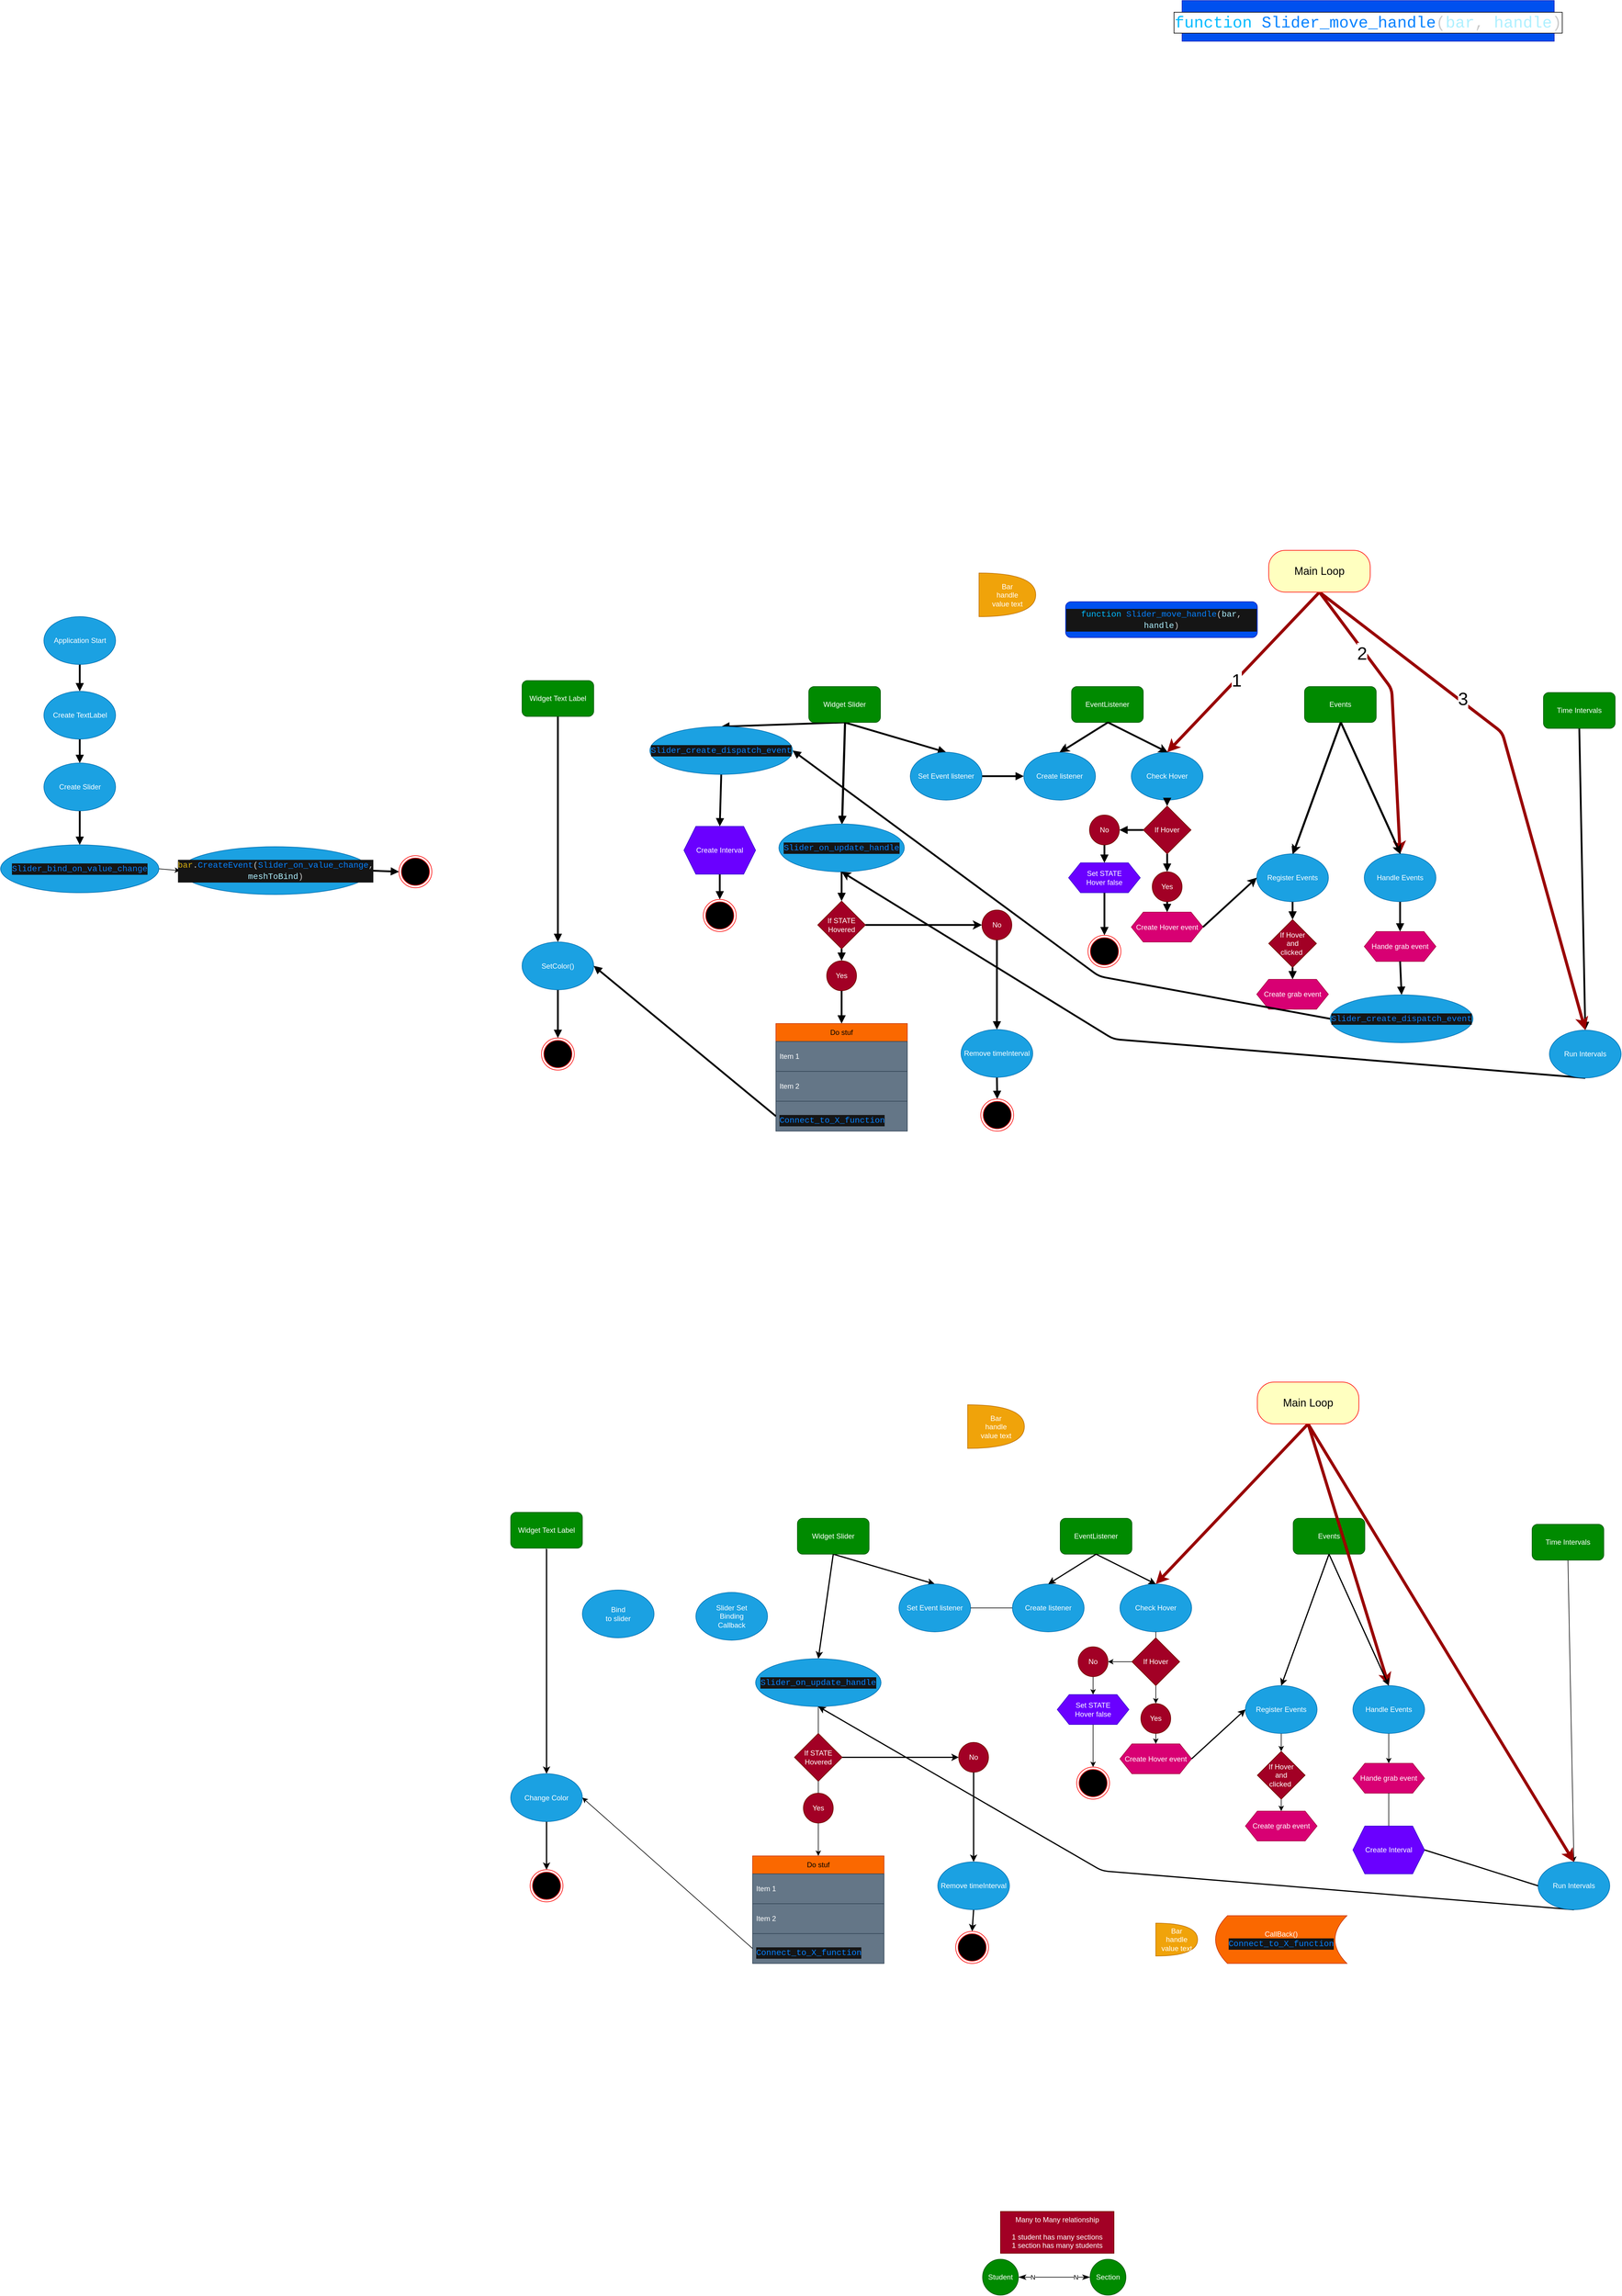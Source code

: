 <mxfile>
    <diagram id="GvPcuImVZgzJP4J6IXKm" name="Page-1">
        <mxGraphModel dx="6113" dy="5663" grid="0" gridSize="10" guides="1" tooltips="1" connect="1" arrows="1" fold="1" page="0" pageScale="1" pageWidth="850" pageHeight="1100" math="0" shadow="0">
            <root>
                <mxCell id="0"/>
                <mxCell id="1" parent="0"/>
                <mxCell id="2" value="Student" style="ellipse;whiteSpace=wrap;html=1;fillColor=#008a00;fontColor=#ffffff;strokeColor=#005700;" parent="1" vertex="1">
                    <mxGeometry x="100" y="510" width="60" height="60" as="geometry"/>
                </mxCell>
                <mxCell id="3" value="Section" style="ellipse;whiteSpace=wrap;html=1;fillColor=#008a00;fontColor=#ffffff;strokeColor=#005700;" parent="1" vertex="1">
                    <mxGeometry x="280" y="510" width="60" height="60" as="geometry"/>
                </mxCell>
                <mxCell id="5" value="" style="endArrow=classicThin;endFill=1;endSize=10;html=1;exitX=1;exitY=0.5;exitDx=0;exitDy=0;entryX=0;entryY=0.5;entryDx=0;entryDy=0;startArrow=classicThin;startFill=1;startSize=10;targetPerimeterSpacing=0;" parent="1" source="2" target="3" edge="1">
                    <mxGeometry width="160" relative="1" as="geometry">
                        <mxPoint x="150" y="530" as="sourcePoint"/>
                        <mxPoint x="220" y="540" as="targetPoint"/>
                    </mxGeometry>
                </mxCell>
                <mxCell id="6" value="N" style="edgeLabel;html=1;align=center;verticalAlign=middle;resizable=0;points=[];" parent="5" vertex="1" connectable="0">
                    <mxGeometry x="-0.6" relative="1" as="geometry">
                        <mxPoint as="offset"/>
                    </mxGeometry>
                </mxCell>
                <mxCell id="7" value="N" style="edgeLabel;html=1;align=center;verticalAlign=middle;resizable=0;points=[];" parent="5" vertex="1" connectable="0">
                    <mxGeometry x="0.6" relative="1" as="geometry">
                        <mxPoint as="offset"/>
                    </mxGeometry>
                </mxCell>
                <mxCell id="9" value="Many to Many relationship&lt;br&gt;&lt;br&gt;1 student has many sections&lt;br&gt;1 section has many students" style="text;html=1;align=center;verticalAlign=top;whiteSpace=wrap;rounded=0;fillColor=#a20025;fontColor=#ffffff;strokeColor=#6F0000;" parent="1" vertex="1">
                    <mxGeometry x="130" y="430" width="190" height="70" as="geometry"/>
                </mxCell>
                <mxCell id="13" style="edgeStyle=none;html=1;exitX=0.5;exitY=1;exitDx=0;exitDy=0;entryX=0.5;entryY=0;entryDx=0;entryDy=0;" parent="1" source="10" target="12" edge="1">
                    <mxGeometry relative="1" as="geometry"/>
                </mxCell>
                <mxCell id="64" style="edgeStyle=none;html=1;exitX=0.5;exitY=1;exitDx=0;exitDy=0;entryX=0.5;entryY=0;entryDx=0;entryDy=0;fontColor=#FFFFFF;" parent="1" source="10" target="63" edge="1">
                    <mxGeometry relative="1" as="geometry"/>
                </mxCell>
                <mxCell id="10" value="EventListener" style="rounded=1;whiteSpace=wrap;html=1;fillColor=#008a00;fontColor=#ffffff;strokeColor=#005700;" parent="1" vertex="1">
                    <mxGeometry x="230" y="-730" width="120" height="60" as="geometry"/>
                </mxCell>
                <mxCell id="12" value="Check Hover" style="ellipse;whiteSpace=wrap;html=1;fillColor=#1ba1e2;fontColor=#ffffff;strokeColor=#006EAF;" parent="1" vertex="1">
                    <mxGeometry x="330" y="-620" width="120" height="80" as="geometry"/>
                </mxCell>
                <mxCell id="32" style="edgeStyle=none;html=1;exitX=0.5;exitY=1;exitDx=0;exitDy=0;entryX=0.5;entryY=0;entryDx=0;entryDy=0;fontColor=#FFFFFF;strokeWidth=2;" parent="1" source="14" target="31" edge="1">
                    <mxGeometry relative="1" as="geometry"/>
                </mxCell>
                <mxCell id="99" style="edgeStyle=none;html=1;exitX=0.5;exitY=1;exitDx=0;exitDy=0;entryX=0.5;entryY=0;entryDx=0;entryDy=0;strokeColor=#FFFFFF;strokeWidth=2;fontSize=18;fontColor=#FFFFFF;" parent="1" source="14" target="98" edge="1">
                    <mxGeometry relative="1" as="geometry"/>
                </mxCell>
                <mxCell id="14" value="Widget Slider" style="rounded=1;whiteSpace=wrap;html=1;fillColor=#008a00;fontColor=#ffffff;strokeColor=#005700;" parent="1" vertex="1">
                    <mxGeometry x="-210" y="-730" width="120" height="60" as="geometry"/>
                </mxCell>
                <mxCell id="21" style="edgeStyle=none;html=1;exitX=1;exitY=0.5;exitDx=0;exitDy=0;entryX=0;entryY=0.5;entryDx=0;entryDy=0;" parent="1" source="16" target="23" edge="1">
                    <mxGeometry relative="1" as="geometry"/>
                </mxCell>
                <mxCell id="16" value="Create Hover event" style="shape=hexagon;perimeter=hexagonPerimeter2;whiteSpace=wrap;html=1;fixedSize=1;fillColor=#d80073;fontColor=#ffffff;strokeColor=#A50040;" parent="1" vertex="1">
                    <mxGeometry x="330" y="-352.5" width="120" height="50" as="geometry"/>
                </mxCell>
                <mxCell id="20" style="edgeStyle=none;html=1;exitX=0.5;exitY=1;exitDx=0;exitDy=0;entryX=0.5;entryY=0;entryDx=0;entryDy=0;" parent="1" source="18" target="19" edge="1">
                    <mxGeometry relative="1" as="geometry"/>
                </mxCell>
                <mxCell id="24" style="edgeStyle=none;html=1;exitX=0.5;exitY=1;exitDx=0;exitDy=0;entryX=0.5;entryY=0;entryDx=0;entryDy=0;" parent="1" source="18" target="23" edge="1">
                    <mxGeometry relative="1" as="geometry"/>
                </mxCell>
                <mxCell id="18" value="Events" style="rounded=1;whiteSpace=wrap;html=1;fillColor=#008a00;fontColor=#ffffff;strokeColor=#005700;" parent="1" vertex="1">
                    <mxGeometry x="620" y="-730" width="120" height="60" as="geometry"/>
                </mxCell>
                <mxCell id="29" style="edgeStyle=none;html=1;exitX=0.5;exitY=1;exitDx=0;exitDy=0;entryX=0.5;entryY=0;entryDx=0;entryDy=0;" parent="1" source="19" target="28" edge="1">
                    <mxGeometry relative="1" as="geometry"/>
                </mxCell>
                <mxCell id="19" value="Handle Events" style="ellipse;whiteSpace=wrap;html=1;fillColor=#1ba1e2;fontColor=#ffffff;strokeColor=#006EAF;" parent="1" vertex="1">
                    <mxGeometry x="720" y="-450" width="120" height="80" as="geometry"/>
                </mxCell>
                <mxCell id="27" style="edgeStyle=none;html=1;exitX=0.5;exitY=1;exitDx=0;exitDy=0;entryX=0.5;entryY=0;entryDx=0;entryDy=0;" parent="1" source="22" target="25" edge="1">
                    <mxGeometry relative="1" as="geometry"/>
                </mxCell>
                <mxCell id="22" value="If Hover &lt;br&gt;and&lt;br&gt;clicked&amp;nbsp;" style="rhombus;whiteSpace=wrap;html=1;fillColor=#a20025;fontColor=#ffffff;strokeColor=#6F0000;" parent="1" vertex="1">
                    <mxGeometry x="560" y="-340" width="80" height="80" as="geometry"/>
                </mxCell>
                <mxCell id="26" style="edgeStyle=none;html=1;exitX=0.5;exitY=1;exitDx=0;exitDy=0;entryX=0.5;entryY=0;entryDx=0;entryDy=0;" parent="1" source="23" target="22" edge="1">
                    <mxGeometry relative="1" as="geometry">
                        <mxPoint x="610" y="-340" as="targetPoint"/>
                    </mxGeometry>
                </mxCell>
                <mxCell id="23" value="Register Events" style="ellipse;whiteSpace=wrap;html=1;fillColor=#1ba1e2;fontColor=#ffffff;strokeColor=#006EAF;" parent="1" vertex="1">
                    <mxGeometry x="540" y="-450" width="120" height="80" as="geometry"/>
                </mxCell>
                <mxCell id="25" value="Create grab event" style="shape=hexagon;perimeter=hexagonPerimeter2;whiteSpace=wrap;html=1;fixedSize=1;fillColor=#d80073;fontColor=#ffffff;strokeColor=#A50040;" parent="1" vertex="1">
                    <mxGeometry x="540" y="-240" width="120" height="50" as="geometry"/>
                </mxCell>
                <mxCell id="36" style="edgeStyle=none;html=1;exitX=0.5;exitY=1;exitDx=0;exitDy=0;entryX=1;entryY=0.5;entryDx=0;entryDy=0;fontColor=#FFFFFF;startArrow=none;" parent="1" source="58" edge="1">
                    <mxGeometry relative="1" as="geometry">
                        <mxPoint x="1050" y="-127.5" as="targetPoint"/>
                    </mxGeometry>
                </mxCell>
                <mxCell id="28" value="Hande grab event" style="shape=hexagon;perimeter=hexagonPerimeter2;whiteSpace=wrap;html=1;fixedSize=1;fillColor=#d80073;fontColor=#ffffff;strokeColor=#A50040;" parent="1" vertex="1">
                    <mxGeometry x="720" y="-320" width="120" height="50" as="geometry"/>
                </mxCell>
                <mxCell id="38" style="edgeStyle=none;html=1;exitX=0.5;exitY=1;exitDx=0;exitDy=0;fontColor=#FFFFFF;entryX=0.5;entryY=0;entryDx=0;entryDy=0;strokeWidth=2;" parent="1" source="14" target="37" edge="1">
                    <mxGeometry relative="1" as="geometry">
                        <mxPoint x="10" y="-460" as="targetPoint"/>
                    </mxGeometry>
                </mxCell>
                <mxCell id="31" value="Set Event listener" style="ellipse;whiteSpace=wrap;html=1;fillColor=#1ba1e2;fontColor=#ffffff;strokeColor=#006EAF;" parent="1" vertex="1">
                    <mxGeometry x="-40" y="-620" width="120" height="80" as="geometry"/>
                </mxCell>
                <mxCell id="50" style="edgeStyle=none;html=1;exitX=0.5;exitY=1;exitDx=0;exitDy=0;entryX=0.5;entryY=0;entryDx=0;entryDy=0;fontColor=#FFFFFF;startArrow=none;" parent="1" source="81" target="45" edge="1">
                    <mxGeometry relative="1" as="geometry"/>
                </mxCell>
                <mxCell id="37" value="&lt;div style=&quot;color: rgb(204, 204, 204); background-color: rgb(21, 21, 21); font-family: Consolas, &amp;quot;Courier New&amp;quot;, monospace; font-size: 14px; line-height: 19px;&quot;&gt;&lt;span style=&quot;color: #0582ff;&quot;&gt;Slider_on_update_handle&lt;/span&gt;&lt;/div&gt;" style="ellipse;whiteSpace=wrap;html=1;fillColor=#1ba1e2;fontColor=#ffffff;strokeColor=#006EAF;" parent="1" vertex="1">
                    <mxGeometry x="-280" y="-495" width="210" height="80" as="geometry"/>
                </mxCell>
                <mxCell id="34" value="&lt;font color=&quot;#ffffff&quot;&gt;Bar&lt;br&gt;handle&lt;br&gt;value text&lt;br&gt;&lt;/font&gt;" style="shape=or;whiteSpace=wrap;html=1;fillColor=#f0a30a;fontColor=#000000;strokeColor=#BD7000;" parent="1" vertex="1">
                    <mxGeometry x="390" y="-52.5" width="70" height="55" as="geometry"/>
                </mxCell>
                <mxCell id="41" value="" style="edgeStyle=none;html=1;exitX=1;exitY=0.5;exitDx=0;exitDy=0;entryX=0;entryY=0.5;entryDx=0;entryDy=0;fontColor=#FFFFFF;endArrow=none;" parent="1" source="31" target="63" edge="1">
                    <mxGeometry relative="1" as="geometry">
                        <mxPoint x="190" y="-580" as="sourcePoint"/>
                        <mxPoint x="330" y="-700" as="targetPoint"/>
                        <Array as="points"/>
                    </mxGeometry>
                </mxCell>
                <mxCell id="30" value="&lt;font color=&quot;#ffffff&quot;&gt;Bar&lt;br&gt;handle&lt;br&gt;value text&lt;br&gt;&lt;/font&gt;" style="shape=or;whiteSpace=wrap;html=1;fillColor=#f0a30a;fontColor=#000000;strokeColor=#BD7000;" parent="1" vertex="1">
                    <mxGeometry x="75" y="-920" width="95" height="73" as="geometry"/>
                </mxCell>
                <mxCell id="42" value="&lt;font color=&quot;#ffffff&quot;&gt;CallBack()&lt;br&gt;&lt;/font&gt;&lt;div style=&quot;background-color: rgb(21, 21, 21); font-family: Consolas, &amp;quot;Courier New&amp;quot;, monospace; font-size: 14px; line-height: 19px;&quot;&gt;&lt;font color=&quot;#0582ff&quot;&gt;Connect_to_X_function&lt;/font&gt;&lt;/div&gt;" style="shape=dataStorage;whiteSpace=wrap;html=1;fixedSize=1;fontColor=#000000;fillColor=#fa6800;strokeColor=#C73500;" parent="1" vertex="1">
                    <mxGeometry x="490" y="-65" width="220" height="80" as="geometry"/>
                </mxCell>
                <mxCell id="45" value="Do stuf" style="swimlane;fontStyle=0;childLayout=stackLayout;horizontal=1;startSize=30;horizontalStack=0;resizeParent=1;resizeParentMax=0;resizeLast=0;collapsible=1;marginBottom=0;whiteSpace=wrap;html=1;fontColor=#000000;fillColor=#fa6800;strokeColor=#C73500;" parent="1" vertex="1">
                    <mxGeometry x="-285" y="-165" width="220" height="180" as="geometry"/>
                </mxCell>
                <mxCell id="46" value="Item 1" style="text;strokeColor=#314354;fillColor=#647687;align=left;verticalAlign=middle;spacingLeft=4;spacingRight=4;overflow=hidden;points=[[0,0.5],[1,0.5]];portConstraint=eastwest;rotatable=0;whiteSpace=wrap;html=1;fontColor=#ffffff;" parent="45" vertex="1">
                    <mxGeometry y="30" width="220" height="50" as="geometry"/>
                </mxCell>
                <mxCell id="47" value="Item 2" style="text;strokeColor=#314354;fillColor=#647687;align=left;verticalAlign=middle;spacingLeft=4;spacingRight=4;overflow=hidden;points=[[0,0.5],[1,0.5]];portConstraint=eastwest;rotatable=0;whiteSpace=wrap;html=1;fontColor=#ffffff;" parent="45" vertex="1">
                    <mxGeometry y="80" width="220" height="50" as="geometry"/>
                </mxCell>
                <mxCell id="48" value="&lt;font style=&quot;text-align: center;&quot; color=&quot;#ffffff&quot;&gt;&lt;br&gt;&lt;/font&gt;&lt;div style=&quot;color: rgb(0, 0, 0); text-align: center; background-color: rgb(21, 21, 21); font-family: Consolas, &amp;quot;Courier New&amp;quot;, monospace; font-size: 14px; line-height: 19px;&quot;&gt;&lt;font color=&quot;#0582ff&quot;&gt;Connect_to_X_function&lt;/font&gt;&lt;/div&gt;" style="text;strokeColor=#314354;fillColor=#647687;align=left;verticalAlign=middle;spacingLeft=4;spacingRight=4;overflow=hidden;points=[[0,0.5],[1,0.5]];portConstraint=eastwest;rotatable=0;whiteSpace=wrap;html=1;fontColor=#ffffff;" parent="45" vertex="1">
                    <mxGeometry y="130" width="220" height="50" as="geometry"/>
                </mxCell>
                <mxCell id="53" style="edgeStyle=none;html=1;exitX=0.5;exitY=1;exitDx=0;exitDy=0;entryX=0.5;entryY=0;entryDx=0;entryDy=0;fontColor=#FFFFFF;strokeWidth=2;" parent="1" source="51" target="52" edge="1">
                    <mxGeometry relative="1" as="geometry"/>
                </mxCell>
                <mxCell id="97" style="edgeStyle=none;html=1;exitX=0.5;exitY=1;exitDx=0;exitDy=0;entryX=0.5;entryY=0;entryDx=0;entryDy=0;strokeColor=#FFFFFF;strokeWidth=2;fontSize=18;fontColor=#FFFFFF;" parent="1" source="51" target="96" edge="1">
                    <mxGeometry relative="1" as="geometry"/>
                </mxCell>
                <mxCell id="51" value="Widget Text Label" style="rounded=1;whiteSpace=wrap;html=1;fillColor=#008a00;fontColor=#ffffff;strokeColor=#005700;" parent="1" vertex="1">
                    <mxGeometry x="-690" y="-740" width="120" height="60" as="geometry"/>
                </mxCell>
                <mxCell id="90" style="edgeStyle=none;html=1;exitX=0.5;exitY=1;exitDx=0;exitDy=0;entryX=0.5;entryY=0;entryDx=0;entryDy=0;fontColor=#FFFFFF;strokeWidth=2;" parent="1" source="52" target="89" edge="1">
                    <mxGeometry relative="1" as="geometry"/>
                </mxCell>
                <mxCell id="52" value="Change Color" style="ellipse;whiteSpace=wrap;html=1;fillColor=#1ba1e2;fontColor=#ffffff;strokeColor=#006EAF;" parent="1" vertex="1">
                    <mxGeometry x="-690" y="-302.5" width="120" height="80" as="geometry"/>
                </mxCell>
                <mxCell id="54" style="edgeStyle=none;html=1;exitX=0;exitY=0.5;exitDx=0;exitDy=0;entryX=1;entryY=0.5;entryDx=0;entryDy=0;fontColor=#FFFFFF;" parent="1" source="48" target="52" edge="1">
                    <mxGeometry relative="1" as="geometry"/>
                </mxCell>
                <mxCell id="56" value="" style="edgeStyle=none;html=1;exitX=0.5;exitY=1;exitDx=0;exitDy=0;entryX=0.5;entryY=0;entryDx=0;entryDy=0;fontColor=#FFFFFF;endArrow=none;" parent="1" source="28" target="55" edge="1">
                    <mxGeometry relative="1" as="geometry">
                        <mxPoint x="780" y="-270" as="sourcePoint"/>
                        <mxPoint x="780" y="-145" as="targetPoint"/>
                    </mxGeometry>
                </mxCell>
                <mxCell id="59" style="edgeStyle=none;html=1;exitX=1;exitY=0.5;exitDx=0;exitDy=0;entryX=0;entryY=0.5;entryDx=0;entryDy=0;fontColor=#FFFFFF;startArrow=none;" parent="1" target="58" edge="1">
                    <mxGeometry relative="1" as="geometry">
                        <mxPoint x="1050" y="-127.5" as="sourcePoint"/>
                    </mxGeometry>
                </mxCell>
                <mxCell id="55" value="Create Interval" style="shape=hexagon;perimeter=hexagonPerimeter2;whiteSpace=wrap;html=1;fixedSize=1;fontColor=#ffffff;fillColor=#6a00ff;strokeColor=#3700CC;" parent="1" vertex="1">
                    <mxGeometry x="720" y="-215" width="120" height="80" as="geometry"/>
                </mxCell>
                <mxCell id="60" style="edgeStyle=none;html=1;exitX=0.5;exitY=1;exitDx=0;exitDy=0;entryX=0.5;entryY=0;entryDx=0;entryDy=0;fontColor=#FFFFFF;" parent="1" source="57" target="58" edge="1">
                    <mxGeometry relative="1" as="geometry"/>
                </mxCell>
                <mxCell id="57" value="Time Intervals" style="rounded=1;whiteSpace=wrap;html=1;fillColor=#008a00;fontColor=#ffffff;strokeColor=#005700;" parent="1" vertex="1">
                    <mxGeometry x="1020" y="-720" width="120" height="60" as="geometry"/>
                </mxCell>
                <mxCell id="62" style="edgeStyle=none;html=1;exitX=0.5;exitY=1;exitDx=0;exitDy=0;entryX=0.5;entryY=1;entryDx=0;entryDy=0;fontColor=#FFFFFF;strokeWidth=2;" parent="1" source="58" target="37" edge="1">
                    <mxGeometry relative="1" as="geometry">
                        <Array as="points">
                            <mxPoint x="300" y="-140"/>
                        </Array>
                    </mxGeometry>
                </mxCell>
                <mxCell id="58" value="Run Intervals" style="ellipse;whiteSpace=wrap;html=1;fillColor=#1ba1e2;fontColor=#ffffff;strokeColor=#006EAF;" parent="1" vertex="1">
                    <mxGeometry x="1030" y="-155" width="120" height="80" as="geometry"/>
                </mxCell>
                <mxCell id="61" value="" style="edgeStyle=none;html=1;exitX=1;exitY=0.5;exitDx=0;exitDy=0;entryX=0;entryY=0.5;entryDx=0;entryDy=0;fontColor=#FFFFFF;endArrow=none;" parent="1" source="55" target="58" edge="1">
                    <mxGeometry relative="1" as="geometry">
                        <mxPoint x="840" y="-175" as="sourcePoint"/>
                        <mxPoint x="860" y="-90" as="targetPoint"/>
                    </mxGeometry>
                </mxCell>
                <mxCell id="63" value="Create listener" style="ellipse;whiteSpace=wrap;html=1;fillColor=#1ba1e2;fontColor=#ffffff;strokeColor=#006EAF;" parent="1" vertex="1">
                    <mxGeometry x="150" y="-620" width="120" height="80" as="geometry"/>
                </mxCell>
                <mxCell id="67" value="" style="edgeStyle=none;html=1;exitX=0.5;exitY=1;exitDx=0;exitDy=0;entryX=0.5;entryY=0;entryDx=0;entryDy=0;endArrow=none;" parent="1" source="12" target="66" edge="1">
                    <mxGeometry relative="1" as="geometry">
                        <mxPoint x="390" y="-550" as="sourcePoint"/>
                        <mxPoint x="390" y="-435" as="targetPoint"/>
                    </mxGeometry>
                </mxCell>
                <mxCell id="70" style="edgeStyle=none;html=1;exitX=0;exitY=0.5;exitDx=0;exitDy=0;entryX=1;entryY=0.5;entryDx=0;entryDy=0;fontColor=#FFFFFF;" parent="1" source="66" target="69" edge="1">
                    <mxGeometry relative="1" as="geometry"/>
                </mxCell>
                <mxCell id="76" style="edgeStyle=none;html=1;fontColor=#FFFFFF;exitX=0.5;exitY=1;exitDx=0;exitDy=0;" parent="1" source="66" target="68" edge="1">
                    <mxGeometry relative="1" as="geometry">
                        <mxPoint x="430" y="-490" as="sourcePoint"/>
                    </mxGeometry>
                </mxCell>
                <mxCell id="66" value="If Hover" style="rhombus;whiteSpace=wrap;html=1;fillColor=#a20025;fontColor=#ffffff;strokeColor=#6F0000;" parent="1" vertex="1">
                    <mxGeometry x="350" y="-530" width="80" height="80" as="geometry"/>
                </mxCell>
                <mxCell id="77" style="edgeStyle=none;html=1;exitX=0.5;exitY=1;exitDx=0;exitDy=0;entryX=0.5;entryY=0;entryDx=0;entryDy=0;fontColor=#FFFFFF;" parent="1" source="68" target="16" edge="1">
                    <mxGeometry relative="1" as="geometry"/>
                </mxCell>
                <mxCell id="68" value="Yes" style="ellipse;whiteSpace=wrap;html=1;aspect=fixed;fontColor=#ffffff;fillColor=#a20025;strokeColor=#6F0000;" parent="1" vertex="1">
                    <mxGeometry x="365" y="-420" width="50" height="50" as="geometry"/>
                </mxCell>
                <mxCell id="73" style="edgeStyle=none;html=1;exitX=0.5;exitY=1;exitDx=0;exitDy=0;entryX=0.5;entryY=0;entryDx=0;entryDy=0;fontColor=#FFFFFF;" parent="1" source="69" target="72" edge="1">
                    <mxGeometry relative="1" as="geometry"/>
                </mxCell>
                <mxCell id="69" value="No" style="ellipse;whiteSpace=wrap;html=1;aspect=fixed;fontColor=#ffffff;fillColor=#a20025;strokeColor=#6F0000;" parent="1" vertex="1">
                    <mxGeometry x="260" y="-515" width="50" height="50" as="geometry"/>
                </mxCell>
                <mxCell id="79" style="edgeStyle=none;html=1;exitX=0.5;exitY=1;exitDx=0;exitDy=0;entryX=0.5;entryY=0;entryDx=0;entryDy=0;fontColor=#FFFFFF;" parent="1" source="72" target="78" edge="1">
                    <mxGeometry relative="1" as="geometry"/>
                </mxCell>
                <mxCell id="72" value="Set STATE &lt;br&gt;Hover false" style="shape=hexagon;perimeter=hexagonPerimeter2;whiteSpace=wrap;html=1;fixedSize=1;fillColor=#6a00ff;fontColor=#ffffff;strokeColor=#3700CC;" parent="1" vertex="1">
                    <mxGeometry x="225" y="-435" width="120" height="50" as="geometry"/>
                </mxCell>
                <mxCell id="75" value="" style="edgeStyle=none;html=1;exitX=0.5;exitY=1;exitDx=0;exitDy=0;entryX=0.5;entryY=0;entryDx=0;entryDy=0;fontColor=#FFFFFF;endArrow=none;" parent="1" source="37" target="74" edge="1">
                    <mxGeometry relative="1" as="geometry">
                        <mxPoint x="-175" y="-415" as="sourcePoint"/>
                        <mxPoint x="-210" y="-232.5" as="targetPoint"/>
                    </mxGeometry>
                </mxCell>
                <mxCell id="84" style="edgeStyle=none;html=1;exitX=1;exitY=0.5;exitDx=0;exitDy=0;entryX=0;entryY=0.5;entryDx=0;entryDy=0;fontColor=#FFFFFF;strokeWidth=2;" parent="1" source="74" target="83" edge="1">
                    <mxGeometry relative="1" as="geometry"/>
                </mxCell>
                <mxCell id="74" value="If STATE Hovered" style="rhombus;whiteSpace=wrap;html=1;fillColor=#a20025;fontColor=#ffffff;strokeColor=#6F0000;" parent="1" vertex="1">
                    <mxGeometry x="-215" y="-370" width="80" height="80" as="geometry"/>
                </mxCell>
                <mxCell id="78" value="" style="ellipse;html=1;shape=endState;fillColor=#000000;strokeColor=#ff0000;fontColor=#FFFFFF;" parent="1" vertex="1">
                    <mxGeometry x="257.5" y="-313.75" width="55" height="53.75" as="geometry"/>
                </mxCell>
                <mxCell id="82" value="" style="edgeStyle=none;html=1;exitX=0.5;exitY=1;exitDx=0;exitDy=0;entryX=0.5;entryY=0;entryDx=0;entryDy=0;fontColor=#FFFFFF;startArrow=none;endArrow=none;" parent="1" source="74" target="81" edge="1">
                    <mxGeometry relative="1" as="geometry">
                        <mxPoint x="-175" y="-290" as="sourcePoint"/>
                        <mxPoint x="-175" y="-222.5" as="targetPoint"/>
                    </mxGeometry>
                </mxCell>
                <mxCell id="81" value="Yes" style="ellipse;whiteSpace=wrap;html=1;aspect=fixed;fontColor=#ffffff;fillColor=#a20025;strokeColor=#6F0000;" parent="1" vertex="1">
                    <mxGeometry x="-200" y="-270" width="50" height="50" as="geometry"/>
                </mxCell>
                <mxCell id="86" style="edgeStyle=none;html=1;exitX=0.5;exitY=1;exitDx=0;exitDy=0;entryX=0.5;entryY=0;entryDx=0;entryDy=0;fontColor=#FFFFFF;strokeWidth=2;" parent="1" source="83" target="85" edge="1">
                    <mxGeometry relative="1" as="geometry"/>
                </mxCell>
                <mxCell id="83" value="No" style="ellipse;whiteSpace=wrap;html=1;aspect=fixed;fontColor=#ffffff;fillColor=#a20025;strokeColor=#6F0000;" parent="1" vertex="1">
                    <mxGeometry x="60" y="-355" width="50" height="50" as="geometry"/>
                </mxCell>
                <mxCell id="88" style="edgeStyle=none;html=1;exitX=0.5;exitY=1;exitDx=0;exitDy=0;entryX=0.5;entryY=0;entryDx=0;entryDy=0;fontColor=#FFFFFF;strokeWidth=2;" parent="1" source="85" target="87" edge="1">
                    <mxGeometry relative="1" as="geometry"/>
                </mxCell>
                <mxCell id="85" value="Remove timeInterval" style="ellipse;whiteSpace=wrap;html=1;fillColor=#1ba1e2;fontColor=#ffffff;strokeColor=#006EAF;" parent="1" vertex="1">
                    <mxGeometry x="25" y="-155" width="120" height="80" as="geometry"/>
                </mxCell>
                <mxCell id="87" value="" style="ellipse;html=1;shape=endState;fillColor=#000000;strokeColor=#ff0000;fontColor=#FFFFFF;" parent="1" vertex="1">
                    <mxGeometry x="55" y="-38.75" width="55" height="53.75" as="geometry"/>
                </mxCell>
                <mxCell id="89" value="" style="ellipse;html=1;shape=endState;fillColor=#000000;strokeColor=#ff0000;fontColor=#FFFFFF;" parent="1" vertex="1">
                    <mxGeometry x="-657.5" y="-141.87" width="55" height="53.75" as="geometry"/>
                </mxCell>
                <mxCell id="93" style="edgeStyle=none;html=1;exitX=0.5;exitY=1;exitDx=0;exitDy=0;entryX=0.5;entryY=0;entryDx=0;entryDy=0;fontSize=18;fontColor=#FFFFFF;strokeColor=#990000;strokeWidth=5;" parent="1" source="91" target="12" edge="1">
                    <mxGeometry relative="1" as="geometry"/>
                </mxCell>
                <mxCell id="94" style="edgeStyle=none;html=1;exitX=0.5;exitY=1;exitDx=0;exitDy=0;entryX=0.5;entryY=0;entryDx=0;entryDy=0;strokeColor=#990000;strokeWidth=5;fontSize=18;fontColor=#FFFFFF;" parent="1" source="91" target="19" edge="1">
                    <mxGeometry relative="1" as="geometry"/>
                </mxCell>
                <mxCell id="95" style="edgeStyle=none;html=1;exitX=0.5;exitY=1;exitDx=0;exitDy=0;entryX=0.5;entryY=0;entryDx=0;entryDy=0;strokeColor=#990000;strokeWidth=5;fontSize=18;fontColor=#FFFFFF;" parent="1" source="91" target="58" edge="1">
                    <mxGeometry relative="1" as="geometry"/>
                </mxCell>
                <mxCell id="91" value="&lt;font style=&quot;font-size: 18px;&quot;&gt;Main Loop&lt;/font&gt;" style="rounded=1;whiteSpace=wrap;html=1;arcSize=40;fontColor=#000000;fillColor=#ffffc0;strokeColor=#ff0000;" parent="1" vertex="1">
                    <mxGeometry x="560" y="-958" width="170" height="70" as="geometry"/>
                </mxCell>
                <mxCell id="106" style="edgeStyle=none;html=1;exitX=1;exitY=0.5;exitDx=0;exitDy=0;entryX=0;entryY=0.5;entryDx=0;entryDy=0;strokeColor=#FFFFFF;strokeWidth=2;fontSize=18;fontColor=#FFFFFF;" parent="1" source="96" target="98" edge="1">
                    <mxGeometry relative="1" as="geometry"/>
                </mxCell>
                <mxCell id="96" value="Bind&lt;br&gt;to slider" style="ellipse;whiteSpace=wrap;html=1;fillColor=#1ba1e2;fontColor=#ffffff;strokeColor=#006EAF;" parent="1" vertex="1">
                    <mxGeometry x="-570" y="-610" width="120" height="80" as="geometry"/>
                </mxCell>
                <mxCell id="98" value="Slider Set&lt;br&gt;Binding&lt;br&gt;Callback" style="ellipse;whiteSpace=wrap;html=1;fillColor=#1ba1e2;fontColor=#ffffff;strokeColor=#006EAF;" parent="1" vertex="1">
                    <mxGeometry x="-380" y="-606" width="120" height="80" as="geometry"/>
                </mxCell>
                <mxCell id="100" style="edgeStyle=none;html=1;exitX=0.5;exitY=1;exitDx=0;exitDy=0;entryX=0.5;entryY=0;entryDx=0;entryDy=0;fontColor=#FFFFFF;strokeWidth=2;" parent="1" edge="1">
                    <mxGeometry relative="1" as="geometry">
                        <mxPoint x="290" y="-670" as="sourcePoint"/>
                        <mxPoint x="210" y="-620" as="targetPoint"/>
                    </mxGeometry>
                </mxCell>
                <mxCell id="101" style="edgeStyle=none;html=1;exitX=0.5;exitY=1;exitDx=0;exitDy=0;entryX=0.5;entryY=0;entryDx=0;entryDy=0;strokeWidth=2;" parent="1" edge="1">
                    <mxGeometry relative="1" as="geometry">
                        <mxPoint x="290" y="-670" as="sourcePoint"/>
                        <mxPoint x="390" y="-620" as="targetPoint"/>
                    </mxGeometry>
                </mxCell>
                <mxCell id="102" style="edgeStyle=none;html=1;exitX=0.5;exitY=1;exitDx=0;exitDy=0;entryX=0.5;entryY=0;entryDx=0;entryDy=0;strokeWidth=2;" parent="1" edge="1">
                    <mxGeometry relative="1" as="geometry">
                        <mxPoint x="680" y="-670" as="sourcePoint"/>
                        <mxPoint x="600" y="-450.0" as="targetPoint"/>
                    </mxGeometry>
                </mxCell>
                <mxCell id="103" style="edgeStyle=none;html=1;exitX=0.5;exitY=1;exitDx=0;exitDy=0;entryX=0.5;entryY=0;entryDx=0;entryDy=0;strokeWidth=2;" parent="1" edge="1">
                    <mxGeometry relative="1" as="geometry">
                        <mxPoint x="680" y="-670" as="sourcePoint"/>
                        <mxPoint x="780" y="-450.0" as="targetPoint"/>
                    </mxGeometry>
                </mxCell>
                <mxCell id="104" style="edgeStyle=none;html=1;exitX=1;exitY=0.5;exitDx=0;exitDy=0;entryX=0;entryY=0.5;entryDx=0;entryDy=0;strokeWidth=2;" parent="1" edge="1">
                    <mxGeometry relative="1" as="geometry">
                        <mxPoint x="450" y="-327.5" as="sourcePoint"/>
                        <mxPoint x="540" y="-410.0" as="targetPoint"/>
                    </mxGeometry>
                </mxCell>
                <mxCell id="105" value="" style="edgeStyle=none;html=1;exitX=1;exitY=0.5;exitDx=0;exitDy=0;entryX=0;entryY=0.5;entryDx=0;entryDy=0;fontColor=#FFFFFF;endArrow=none;strokeWidth=2;" parent="1" edge="1">
                    <mxGeometry relative="1" as="geometry">
                        <mxPoint x="840" y="-175.0" as="sourcePoint"/>
                        <mxPoint x="1030" y="-115.0" as="targetPoint"/>
                    </mxGeometry>
                </mxCell>
                <mxCell id="107" style="edgeStyle=none;html=1;exitX=0.5;exitY=1;exitDx=0;exitDy=0;entryX=0.5;entryY=0;entryDx=0;entryDy=0;" edge="1" source="109" target="110" parent="1">
                    <mxGeometry relative="1" as="geometry"/>
                </mxCell>
                <mxCell id="108" style="edgeStyle=none;html=1;exitX=0.5;exitY=1;exitDx=0;exitDy=0;entryX=0.5;entryY=0;entryDx=0;entryDy=0;fontColor=#FFFFFF;" edge="1" source="109" target="154" parent="1">
                    <mxGeometry relative="1" as="geometry"/>
                </mxCell>
                <mxCell id="109" value="EventListener" style="rounded=1;whiteSpace=wrap;html=1;fillColor=#008a00;fontColor=#ffffff;strokeColor=#005700;" vertex="1" parent="1">
                    <mxGeometry x="249" y="-2122" width="120" height="60" as="geometry"/>
                </mxCell>
                <mxCell id="110" value="Check Hover" style="ellipse;whiteSpace=wrap;html=1;fillColor=#1ba1e2;fontColor=#ffffff;strokeColor=#006EAF;" vertex="1" parent="1">
                    <mxGeometry x="349" y="-2012" width="120" height="80" as="geometry"/>
                </mxCell>
                <mxCell id="111" style="edgeStyle=none;html=1;exitX=0.5;exitY=1;exitDx=0;exitDy=0;entryX=0.5;entryY=0;entryDx=0;entryDy=0;fontColor=#FFFFFF;strokeWidth=3;endArrow=block;endFill=1;" edge="1" source="113" target="129" parent="1">
                    <mxGeometry relative="1" as="geometry"/>
                </mxCell>
                <mxCell id="216" style="edgeStyle=none;html=1;exitX=0.5;exitY=1;exitDx=0;exitDy=0;entryX=0.5;entryY=0;entryDx=0;entryDy=0;strokeWidth=3;endArrow=block;endFill=1;" edge="1" parent="1" source="113" target="213">
                    <mxGeometry relative="1" as="geometry"/>
                </mxCell>
                <mxCell id="113" value="Widget Slider" style="rounded=1;whiteSpace=wrap;html=1;fillColor=#008a00;fontColor=#ffffff;strokeColor=#005700;" vertex="1" parent="1">
                    <mxGeometry x="-191" y="-2122" width="120" height="60" as="geometry"/>
                </mxCell>
                <mxCell id="114" style="edgeStyle=none;html=1;exitX=1;exitY=0.5;exitDx=0;exitDy=0;entryX=0;entryY=0.5;entryDx=0;entryDy=0;" edge="1" source="115" target="124" parent="1">
                    <mxGeometry relative="1" as="geometry"/>
                </mxCell>
                <mxCell id="115" value="Create Hover event" style="shape=hexagon;perimeter=hexagonPerimeter2;whiteSpace=wrap;html=1;fixedSize=1;fillColor=#d80073;fontColor=#ffffff;strokeColor=#A50040;" vertex="1" parent="1">
                    <mxGeometry x="349" y="-1744.5" width="120" height="50" as="geometry"/>
                </mxCell>
                <mxCell id="116" style="edgeStyle=none;html=1;exitX=0.5;exitY=1;exitDx=0;exitDy=0;entryX=0.5;entryY=0;entryDx=0;entryDy=0;" edge="1" source="118" target="120" parent="1">
                    <mxGeometry relative="1" as="geometry"/>
                </mxCell>
                <mxCell id="117" style="edgeStyle=none;html=1;exitX=0.5;exitY=1;exitDx=0;exitDy=0;entryX=0.5;entryY=0;entryDx=0;entryDy=0;" edge="1" source="118" target="124" parent="1">
                    <mxGeometry relative="1" as="geometry"/>
                </mxCell>
                <mxCell id="118" value="Events" style="rounded=1;whiteSpace=wrap;html=1;fillColor=#008a00;fontColor=#ffffff;strokeColor=#005700;" vertex="1" parent="1">
                    <mxGeometry x="639" y="-2122" width="120" height="60" as="geometry"/>
                </mxCell>
                <mxCell id="119" style="edgeStyle=none;html=1;exitX=0.5;exitY=1;exitDx=0;exitDy=0;entryX=0.5;entryY=0;entryDx=0;entryDy=0;strokeWidth=3;endArrow=block;endFill=1;" edge="1" source="120" target="127" parent="1">
                    <mxGeometry relative="1" as="geometry"/>
                </mxCell>
                <mxCell id="120" value="Handle Events" style="ellipse;whiteSpace=wrap;html=1;fillColor=#1ba1e2;fontColor=#ffffff;strokeColor=#006EAF;" vertex="1" parent="1">
                    <mxGeometry x="739" y="-1842" width="120" height="80" as="geometry"/>
                </mxCell>
                <mxCell id="121" style="edgeStyle=none;html=1;exitX=0.5;exitY=1;exitDx=0;exitDy=0;entryX=0.5;entryY=0;entryDx=0;entryDy=0;strokeWidth=3;endArrow=block;endFill=1;" edge="1" source="122" target="125" parent="1">
                    <mxGeometry relative="1" as="geometry"/>
                </mxCell>
                <mxCell id="122" value="If Hover &lt;br&gt;and&lt;br&gt;clicked&amp;nbsp;" style="rhombus;whiteSpace=wrap;html=1;fillColor=#a20025;fontColor=#ffffff;strokeColor=#6F0000;" vertex="1" parent="1">
                    <mxGeometry x="579" y="-1732" width="80" height="80" as="geometry"/>
                </mxCell>
                <mxCell id="123" style="edgeStyle=none;html=1;exitX=0.5;exitY=1;exitDx=0;exitDy=0;entryX=0.5;entryY=0;entryDx=0;entryDy=0;strokeWidth=3;endArrow=block;endFill=1;" edge="1" source="124" target="122" parent="1">
                    <mxGeometry relative="1" as="geometry">
                        <mxPoint x="629" y="-1732" as="targetPoint"/>
                    </mxGeometry>
                </mxCell>
                <mxCell id="124" value="Register Events" style="ellipse;whiteSpace=wrap;html=1;fillColor=#1ba1e2;fontColor=#ffffff;strokeColor=#006EAF;" vertex="1" parent="1">
                    <mxGeometry x="559" y="-1842" width="120" height="80" as="geometry"/>
                </mxCell>
                <mxCell id="125" value="Create grab event" style="shape=hexagon;perimeter=hexagonPerimeter2;whiteSpace=wrap;html=1;fixedSize=1;fillColor=#d80073;fontColor=#ffffff;strokeColor=#A50040;" vertex="1" parent="1">
                    <mxGeometry x="559" y="-1632" width="120" height="50" as="geometry"/>
                </mxCell>
                <mxCell id="126" style="edgeStyle=none;html=1;exitX=0.5;exitY=1;exitDx=0;exitDy=0;entryX=1;entryY=0.5;entryDx=0;entryDy=0;fontColor=#FFFFFF;startArrow=none;" edge="1" source="152" parent="1">
                    <mxGeometry relative="1" as="geometry">
                        <mxPoint x="1069" y="-1519.5" as="targetPoint"/>
                    </mxGeometry>
                </mxCell>
                <mxCell id="127" value="Hande grab event" style="shape=hexagon;perimeter=hexagonPerimeter2;whiteSpace=wrap;html=1;fixedSize=1;fillColor=#d80073;fontColor=#ffffff;strokeColor=#A50040;" vertex="1" parent="1">
                    <mxGeometry x="739" y="-1712" width="120" height="50" as="geometry"/>
                </mxCell>
                <mxCell id="128" style="edgeStyle=none;html=1;exitX=0.5;exitY=1;exitDx=0;exitDy=0;fontColor=#FFFFFF;entryX=0.5;entryY=0;entryDx=0;entryDy=0;strokeWidth=2;" edge="1" source="113" target="131" parent="1">
                    <mxGeometry relative="1" as="geometry">
                        <mxPoint x="29" y="-1852" as="targetPoint"/>
                    </mxGeometry>
                </mxCell>
                <mxCell id="201" style="edgeStyle=none;html=1;exitX=1;exitY=0.5;exitDx=0;exitDy=0;entryX=0;entryY=0.5;entryDx=0;entryDy=0;strokeWidth=3;endArrow=block;endFill=1;" edge="1" parent="1" source="129" target="154">
                    <mxGeometry relative="1" as="geometry"/>
                </mxCell>
                <mxCell id="129" value="Set Event listener" style="ellipse;whiteSpace=wrap;html=1;fillColor=#1ba1e2;fontColor=#ffffff;strokeColor=#006EAF;" vertex="1" parent="1">
                    <mxGeometry x="-21" y="-2012" width="120" height="80" as="geometry"/>
                </mxCell>
                <mxCell id="130" style="edgeStyle=none;html=1;exitX=0.5;exitY=1;exitDx=0;exitDy=0;entryX=0.5;entryY=0;entryDx=0;entryDy=0;fontColor=#FFFFFF;startArrow=none;strokeWidth=3;endArrow=block;endFill=1;" edge="1" source="170" target="136" parent="1">
                    <mxGeometry relative="1" as="geometry"/>
                </mxCell>
                <mxCell id="131" value="&lt;div style=&quot;color: rgb(204, 204, 204); background-color: rgb(21, 21, 21); font-family: Consolas, &amp;quot;Courier New&amp;quot;, monospace; font-size: 14px; line-height: 19px;&quot;&gt;&lt;span style=&quot;color: #0582ff;&quot;&gt;Slider_on_update_handle&lt;/span&gt;&lt;/div&gt;" style="ellipse;whiteSpace=wrap;html=1;fillColor=#1ba1e2;fontColor=#ffffff;strokeColor=#006EAF;" vertex="1" parent="1">
                    <mxGeometry x="-241" y="-1892" width="210" height="80" as="geometry"/>
                </mxCell>
                <mxCell id="134" value="&lt;font color=&quot;#ffffff&quot;&gt;Bar&lt;br&gt;handle&lt;br&gt;value text&lt;br&gt;&lt;/font&gt;" style="shape=or;whiteSpace=wrap;html=1;fillColor=#f0a30a;fontColor=#000000;strokeColor=#BD7000;" vertex="1" parent="1">
                    <mxGeometry x="94" y="-2312" width="95" height="73" as="geometry"/>
                </mxCell>
                <mxCell id="136" value="Do stuf" style="swimlane;fontStyle=0;childLayout=stackLayout;horizontal=1;startSize=30;horizontalStack=0;resizeParent=1;resizeParentMax=0;resizeLast=0;collapsible=1;marginBottom=0;whiteSpace=wrap;html=1;fontColor=#000000;fillColor=#fa6800;strokeColor=#C73500;" vertex="1" parent="1">
                    <mxGeometry x="-246" y="-1558" width="220" height="180" as="geometry"/>
                </mxCell>
                <mxCell id="137" value="Item 1" style="text;strokeColor=#314354;fillColor=#647687;align=left;verticalAlign=middle;spacingLeft=4;spacingRight=4;overflow=hidden;points=[[0,0.5],[1,0.5]];portConstraint=eastwest;rotatable=0;whiteSpace=wrap;html=1;fontColor=#ffffff;" vertex="1" parent="136">
                    <mxGeometry y="30" width="220" height="50" as="geometry"/>
                </mxCell>
                <mxCell id="138" value="Item 2" style="text;strokeColor=#314354;fillColor=#647687;align=left;verticalAlign=middle;spacingLeft=4;spacingRight=4;overflow=hidden;points=[[0,0.5],[1,0.5]];portConstraint=eastwest;rotatable=0;whiteSpace=wrap;html=1;fontColor=#ffffff;" vertex="1" parent="136">
                    <mxGeometry y="80" width="220" height="50" as="geometry"/>
                </mxCell>
                <mxCell id="139" value="&lt;font style=&quot;text-align: center;&quot; color=&quot;#ffffff&quot;&gt;&lt;br&gt;&lt;/font&gt;&lt;div style=&quot;color: rgb(0, 0, 0); text-align: center; background-color: rgb(21, 21, 21); font-family: Consolas, &amp;quot;Courier New&amp;quot;, monospace; font-size: 14px; line-height: 19px;&quot;&gt;&lt;font color=&quot;#0582ff&quot;&gt;Connect_to_X_function&lt;/font&gt;&lt;/div&gt;" style="text;strokeColor=#314354;fillColor=#647687;align=left;verticalAlign=middle;spacingLeft=4;spacingRight=4;overflow=hidden;points=[[0,0.5],[1,0.5]];portConstraint=eastwest;rotatable=0;whiteSpace=wrap;html=1;fontColor=#ffffff;" vertex="1" parent="136">
                    <mxGeometry y="130" width="220" height="50" as="geometry"/>
                </mxCell>
                <mxCell id="140" style="edgeStyle=none;html=1;exitX=0.5;exitY=1;exitDx=0;exitDy=0;entryX=0.5;entryY=0;entryDx=0;entryDy=0;fontColor=#FFFFFF;strokeWidth=3;endArrow=block;endFill=1;" edge="1" source="142" target="144" parent="1">
                    <mxGeometry relative="1" as="geometry"/>
                </mxCell>
                <mxCell id="142" value="Widget Text Label" style="rounded=1;whiteSpace=wrap;html=1;fillColor=#008a00;fontColor=#ffffff;strokeColor=#005700;" vertex="1" parent="1">
                    <mxGeometry x="-671" y="-2132" width="120" height="60" as="geometry"/>
                </mxCell>
                <mxCell id="143" style="edgeStyle=none;html=1;exitX=0.5;exitY=1;exitDx=0;exitDy=0;entryX=0.5;entryY=0;entryDx=0;entryDy=0;fontColor=#FFFFFF;strokeWidth=3;endArrow=block;endFill=1;" edge="1" source="144" target="176" parent="1">
                    <mxGeometry relative="1" as="geometry"/>
                </mxCell>
                <mxCell id="144" value="SetColor()" style="ellipse;whiteSpace=wrap;html=1;fillColor=#1ba1e2;fontColor=#ffffff;strokeColor=#006EAF;" vertex="1" parent="1">
                    <mxGeometry x="-671" y="-1694.5" width="120" height="80" as="geometry"/>
                </mxCell>
                <mxCell id="145" style="edgeStyle=none;html=1;exitX=0;exitY=0.5;exitDx=0;exitDy=0;entryX=1;entryY=0.5;entryDx=0;entryDy=0;fontColor=#FFFFFF;strokeWidth=3;endArrow=block;endFill=1;" edge="1" source="139" target="144" parent="1">
                    <mxGeometry relative="1" as="geometry"/>
                </mxCell>
                <mxCell id="146" value="" style="edgeStyle=none;html=1;exitX=0.5;exitY=1;exitDx=0;exitDy=0;fontColor=#FFFFFF;endArrow=block;strokeWidth=3;endFill=1;entryX=0.5;entryY=0;entryDx=0;entryDy=0;" edge="1" source="127" target="212" parent="1">
                    <mxGeometry relative="1" as="geometry">
                        <mxPoint x="799" y="-1662" as="sourcePoint"/>
                        <mxPoint x="834" y="-1633" as="targetPoint"/>
                    </mxGeometry>
                </mxCell>
                <mxCell id="147" style="edgeStyle=none;html=1;exitX=1;exitY=0.5;exitDx=0;exitDy=0;entryX=0;entryY=0.5;entryDx=0;entryDy=0;fontColor=#FFFFFF;startArrow=none;" edge="1" target="152" parent="1">
                    <mxGeometry relative="1" as="geometry">
                        <mxPoint x="1069" y="-1519.5" as="sourcePoint"/>
                    </mxGeometry>
                </mxCell>
                <mxCell id="218" style="edgeStyle=none;html=1;exitX=0.5;exitY=1;exitDx=0;exitDy=0;entryX=0.5;entryY=0;entryDx=0;entryDy=0;strokeWidth=3;endArrow=block;endFill=1;" edge="1" parent="1" source="148" target="217">
                    <mxGeometry relative="1" as="geometry"/>
                </mxCell>
                <mxCell id="148" value="Create Interval" style="shape=hexagon;perimeter=hexagonPerimeter2;whiteSpace=wrap;html=1;fixedSize=1;fontColor=#ffffff;fillColor=#6a00ff;strokeColor=#3700CC;" vertex="1" parent="1">
                    <mxGeometry x="-400" y="-1888" width="120" height="80" as="geometry"/>
                </mxCell>
                <mxCell id="149" style="edgeStyle=none;html=1;exitX=0.5;exitY=1;exitDx=0;exitDy=0;entryX=0.5;entryY=0;entryDx=0;entryDy=0;fontColor=#FFFFFF;strokeWidth=3;endArrow=block;endFill=1;" edge="1" source="150" target="152" parent="1">
                    <mxGeometry relative="1" as="geometry"/>
                </mxCell>
                <mxCell id="150" value="Time Intervals" style="rounded=1;whiteSpace=wrap;html=1;fillColor=#008a00;fontColor=#ffffff;strokeColor=#005700;" vertex="1" parent="1">
                    <mxGeometry x="1039" y="-2112" width="120" height="60" as="geometry"/>
                </mxCell>
                <mxCell id="151" style="edgeStyle=none;html=1;exitX=0.5;exitY=1;exitDx=0;exitDy=0;entryX=0.5;entryY=1;entryDx=0;entryDy=0;fontColor=#FFFFFF;strokeWidth=3;" edge="1" source="152" target="131" parent="1">
                    <mxGeometry relative="1" as="geometry">
                        <Array as="points">
                            <mxPoint x="319" y="-1532"/>
                        </Array>
                    </mxGeometry>
                </mxCell>
                <mxCell id="152" value="Run Intervals" style="ellipse;whiteSpace=wrap;html=1;fillColor=#1ba1e2;fontColor=#ffffff;strokeColor=#006EAF;" vertex="1" parent="1">
                    <mxGeometry x="1049" y="-1547" width="120" height="80" as="geometry"/>
                </mxCell>
                <mxCell id="154" value="Create listener" style="ellipse;whiteSpace=wrap;html=1;fillColor=#1ba1e2;fontColor=#ffffff;strokeColor=#006EAF;" vertex="1" parent="1">
                    <mxGeometry x="169" y="-2012" width="120" height="80" as="geometry"/>
                </mxCell>
                <mxCell id="155" value="" style="edgeStyle=none;html=1;exitX=0.5;exitY=1;exitDx=0;exitDy=0;entryX=0.5;entryY=0;entryDx=0;entryDy=0;endArrow=block;strokeWidth=3;endFill=1;" edge="1" source="110" target="158" parent="1">
                    <mxGeometry relative="1" as="geometry">
                        <mxPoint x="409" y="-1942" as="sourcePoint"/>
                        <mxPoint x="409" y="-1827" as="targetPoint"/>
                    </mxGeometry>
                </mxCell>
                <mxCell id="156" style="edgeStyle=none;html=1;exitX=0;exitY=0.5;exitDx=0;exitDy=0;entryX=1;entryY=0.5;entryDx=0;entryDy=0;fontColor=#FFFFFF;strokeWidth=3;endArrow=block;endFill=1;" edge="1" source="158" target="162" parent="1">
                    <mxGeometry relative="1" as="geometry"/>
                </mxCell>
                <mxCell id="157" style="edgeStyle=none;html=1;fontColor=#FFFFFF;exitX=0.5;exitY=1;exitDx=0;exitDy=0;strokeWidth=3;endArrow=block;endFill=1;" edge="1" source="158" target="160" parent="1">
                    <mxGeometry relative="1" as="geometry">
                        <mxPoint x="449" y="-1882" as="sourcePoint"/>
                    </mxGeometry>
                </mxCell>
                <mxCell id="158" value="If Hover" style="rhombus;whiteSpace=wrap;html=1;fillColor=#a20025;fontColor=#ffffff;strokeColor=#6F0000;" vertex="1" parent="1">
                    <mxGeometry x="369" y="-1922" width="80" height="80" as="geometry"/>
                </mxCell>
                <mxCell id="159" style="edgeStyle=none;html=1;exitX=0.5;exitY=1;exitDx=0;exitDy=0;entryX=0.5;entryY=0;entryDx=0;entryDy=0;fontColor=#FFFFFF;strokeWidth=3;endArrow=block;endFill=1;" edge="1" source="160" target="115" parent="1">
                    <mxGeometry relative="1" as="geometry"/>
                </mxCell>
                <mxCell id="160" value="Yes" style="ellipse;whiteSpace=wrap;html=1;aspect=fixed;fontColor=#ffffff;fillColor=#a20025;strokeColor=#6F0000;" vertex="1" parent="1">
                    <mxGeometry x="384" y="-1812" width="50" height="50" as="geometry"/>
                </mxCell>
                <mxCell id="161" style="edgeStyle=none;html=1;exitX=0.5;exitY=1;exitDx=0;exitDy=0;entryX=0.5;entryY=0;entryDx=0;entryDy=0;fontColor=#FFFFFF;strokeWidth=3;endArrow=block;endFill=1;" edge="1" source="162" target="164" parent="1">
                    <mxGeometry relative="1" as="geometry"/>
                </mxCell>
                <mxCell id="162" value="No" style="ellipse;whiteSpace=wrap;html=1;aspect=fixed;fontColor=#ffffff;fillColor=#a20025;strokeColor=#6F0000;" vertex="1" parent="1">
                    <mxGeometry x="279" y="-1907" width="50" height="50" as="geometry"/>
                </mxCell>
                <mxCell id="163" style="edgeStyle=none;html=1;exitX=0.5;exitY=1;exitDx=0;exitDy=0;entryX=0.5;entryY=0;entryDx=0;entryDy=0;fontColor=#FFFFFF;strokeWidth=3;endArrow=block;endFill=1;" edge="1" source="164" target="168" parent="1">
                    <mxGeometry relative="1" as="geometry"/>
                </mxCell>
                <mxCell id="164" value="Set STATE &lt;br&gt;Hover false" style="shape=hexagon;perimeter=hexagonPerimeter2;whiteSpace=wrap;html=1;fixedSize=1;fillColor=#6a00ff;fontColor=#ffffff;strokeColor=#3700CC;" vertex="1" parent="1">
                    <mxGeometry x="244" y="-1827" width="120" height="50" as="geometry"/>
                </mxCell>
                <mxCell id="165" value="" style="edgeStyle=none;html=1;exitX=0.5;exitY=1;exitDx=0;exitDy=0;entryX=0.5;entryY=0;entryDx=0;entryDy=0;fontColor=#FFFFFF;endArrow=block;strokeWidth=3;endFill=1;" edge="1" source="131" target="167" parent="1">
                    <mxGeometry relative="1" as="geometry">
                        <mxPoint x="-156" y="-1807" as="sourcePoint"/>
                        <mxPoint x="-191" y="-1624.5" as="targetPoint"/>
                    </mxGeometry>
                </mxCell>
                <mxCell id="166" style="edgeStyle=none;html=1;exitX=1;exitY=0.5;exitDx=0;exitDy=0;entryX=0;entryY=0.5;entryDx=0;entryDy=0;fontColor=#FFFFFF;strokeWidth=3;" edge="1" source="167" target="172" parent="1">
                    <mxGeometry relative="1" as="geometry"/>
                </mxCell>
                <mxCell id="167" value="If STATE Hovered" style="rhombus;whiteSpace=wrap;html=1;fillColor=#a20025;fontColor=#ffffff;strokeColor=#6F0000;" vertex="1" parent="1">
                    <mxGeometry x="-176" y="-1763" width="80" height="80" as="geometry"/>
                </mxCell>
                <mxCell id="168" value="" style="ellipse;html=1;shape=endState;fillColor=#000000;strokeColor=#ff0000;fontColor=#FFFFFF;" vertex="1" parent="1">
                    <mxGeometry x="276.5" y="-1705.75" width="55" height="53.75" as="geometry"/>
                </mxCell>
                <mxCell id="169" value="" style="edgeStyle=none;html=1;exitX=0.5;exitY=1;exitDx=0;exitDy=0;entryX=0.5;entryY=0;entryDx=0;entryDy=0;fontColor=#FFFFFF;startArrow=none;endArrow=block;strokeWidth=3;endFill=1;" edge="1" source="167" target="170" parent="1">
                    <mxGeometry relative="1" as="geometry">
                        <mxPoint x="-136" y="-1683" as="sourcePoint"/>
                        <mxPoint x="-136" y="-1615.5" as="targetPoint"/>
                    </mxGeometry>
                </mxCell>
                <mxCell id="170" value="Yes" style="ellipse;whiteSpace=wrap;html=1;aspect=fixed;fontColor=#ffffff;fillColor=#a20025;strokeColor=#6F0000;" vertex="1" parent="1">
                    <mxGeometry x="-161" y="-1663" width="50" height="50" as="geometry"/>
                </mxCell>
                <mxCell id="171" style="edgeStyle=none;html=1;exitX=0.5;exitY=1;exitDx=0;exitDy=0;entryX=0.5;entryY=0;entryDx=0;entryDy=0;fontColor=#FFFFFF;strokeWidth=3;endArrow=block;endFill=1;" edge="1" source="172" target="174" parent="1">
                    <mxGeometry relative="1" as="geometry"/>
                </mxCell>
                <mxCell id="172" value="No" style="ellipse;whiteSpace=wrap;html=1;aspect=fixed;fontColor=#ffffff;fillColor=#a20025;strokeColor=#6F0000;" vertex="1" parent="1">
                    <mxGeometry x="99" y="-1748" width="50" height="50" as="geometry"/>
                </mxCell>
                <mxCell id="173" style="edgeStyle=none;html=1;exitX=0.5;exitY=1;exitDx=0;exitDy=0;entryX=0.5;entryY=0;entryDx=0;entryDy=0;fontColor=#FFFFFF;strokeWidth=3;endArrow=block;endFill=1;" edge="1" source="174" target="175" parent="1">
                    <mxGeometry relative="1" as="geometry"/>
                </mxCell>
                <mxCell id="174" value="Remove timeInterval" style="ellipse;whiteSpace=wrap;html=1;fillColor=#1ba1e2;fontColor=#ffffff;strokeColor=#006EAF;" vertex="1" parent="1">
                    <mxGeometry x="64" y="-1548" width="120" height="80" as="geometry"/>
                </mxCell>
                <mxCell id="175" value="" style="ellipse;html=1;shape=endState;fillColor=#000000;strokeColor=#ff0000;fontColor=#FFFFFF;" vertex="1" parent="1">
                    <mxGeometry x="97" y="-1431.75" width="55" height="53.75" as="geometry"/>
                </mxCell>
                <mxCell id="176" value="" style="ellipse;html=1;shape=endState;fillColor=#000000;strokeColor=#ff0000;fontColor=#FFFFFF;" vertex="1" parent="1">
                    <mxGeometry x="-638.5" y="-1533.87" width="55" height="53.75" as="geometry"/>
                </mxCell>
                <mxCell id="177" style="edgeStyle=none;html=1;exitX=0.5;exitY=1;exitDx=0;exitDy=0;entryX=0.5;entryY=0;entryDx=0;entryDy=0;fontSize=18;fontColor=#FFFFFF;strokeColor=#990000;strokeWidth=5;" edge="1" source="180" target="110" parent="1">
                    <mxGeometry relative="1" as="geometry"/>
                </mxCell>
                <mxCell id="221" value="&lt;font style=&quot;font-size: 30px;&quot;&gt;1&lt;/font&gt;" style="edgeLabel;html=1;align=center;verticalAlign=middle;resizable=0;points=[];" vertex="1" connectable="0" parent="177">
                    <mxGeometry x="0.092" y="1" relative="1" as="geometry">
                        <mxPoint x="-1" as="offset"/>
                    </mxGeometry>
                </mxCell>
                <mxCell id="178" style="edgeStyle=none;html=1;exitX=0.5;exitY=1;exitDx=0;exitDy=0;entryX=0.5;entryY=0;entryDx=0;entryDy=0;strokeColor=#990000;strokeWidth=5;fontSize=18;fontColor=#FFFFFF;" edge="1" source="180" target="120" parent="1">
                    <mxGeometry relative="1" as="geometry">
                        <Array as="points">
                            <mxPoint x="785" y="-2118"/>
                        </Array>
                    </mxGeometry>
                </mxCell>
                <mxCell id="222" value="2" style="edgeLabel;html=1;align=center;verticalAlign=middle;resizable=0;points=[];fontSize=30;" vertex="1" connectable="0" parent="178">
                    <mxGeometry x="-0.481" y="-4" relative="1" as="geometry">
                        <mxPoint as="offset"/>
                    </mxGeometry>
                </mxCell>
                <mxCell id="179" style="edgeStyle=none;html=1;exitX=0.5;exitY=1;exitDx=0;exitDy=0;entryX=0.5;entryY=0;entryDx=0;entryDy=0;strokeColor=#990000;strokeWidth=5;fontSize=18;fontColor=#FFFFFF;" edge="1" source="180" target="152" parent="1">
                    <mxGeometry relative="1" as="geometry">
                        <Array as="points">
                            <mxPoint x="970" y="-2045"/>
                        </Array>
                    </mxGeometry>
                </mxCell>
                <mxCell id="223" value="3" style="edgeLabel;html=1;align=center;verticalAlign=middle;resizable=0;points=[];fontSize=30;" vertex="1" connectable="0" parent="179">
                    <mxGeometry x="-0.34" y="5" relative="1" as="geometry">
                        <mxPoint as="offset"/>
                    </mxGeometry>
                </mxCell>
                <mxCell id="180" value="&lt;font style=&quot;font-size: 18px;&quot;&gt;Main Loop&lt;/font&gt;" style="rounded=1;whiteSpace=wrap;html=1;arcSize=40;fontColor=#000000;fillColor=#ffffc0;strokeColor=#ff0000;" vertex="1" parent="1">
                    <mxGeometry x="579" y="-2350" width="170" height="70" as="geometry"/>
                </mxCell>
                <mxCell id="184" style="edgeStyle=none;html=1;exitX=0.5;exitY=1;exitDx=0;exitDy=0;entryX=0.5;entryY=0;entryDx=0;entryDy=0;fontColor=#FFFFFF;strokeWidth=2;" edge="1" parent="1">
                    <mxGeometry relative="1" as="geometry">
                        <mxPoint x="309" y="-2062" as="sourcePoint"/>
                        <mxPoint x="229" y="-2012" as="targetPoint"/>
                    </mxGeometry>
                </mxCell>
                <mxCell id="185" style="edgeStyle=none;html=1;exitX=0.5;exitY=1;exitDx=0;exitDy=0;entryX=0.5;entryY=0;entryDx=0;entryDy=0;strokeWidth=2;" edge="1" parent="1">
                    <mxGeometry relative="1" as="geometry">
                        <mxPoint x="309" y="-2062" as="sourcePoint"/>
                        <mxPoint x="409" y="-2012" as="targetPoint"/>
                    </mxGeometry>
                </mxCell>
                <mxCell id="186" style="edgeStyle=none;html=1;exitX=0.5;exitY=1;exitDx=0;exitDy=0;entryX=0.5;entryY=0;entryDx=0;entryDy=0;strokeWidth=2;" edge="1" parent="1">
                    <mxGeometry relative="1" as="geometry">
                        <mxPoint x="699" y="-2062" as="sourcePoint"/>
                        <mxPoint x="619" y="-1842" as="targetPoint"/>
                    </mxGeometry>
                </mxCell>
                <mxCell id="187" style="edgeStyle=none;html=1;exitX=0.5;exitY=1;exitDx=0;exitDy=0;entryX=0.5;entryY=0;entryDx=0;entryDy=0;strokeWidth=2;" edge="1" parent="1">
                    <mxGeometry relative="1" as="geometry">
                        <mxPoint x="699" y="-2062" as="sourcePoint"/>
                        <mxPoint x="799" y="-1842" as="targetPoint"/>
                    </mxGeometry>
                </mxCell>
                <mxCell id="188" style="edgeStyle=none;html=1;exitX=1;exitY=0.5;exitDx=0;exitDy=0;entryX=0;entryY=0.5;entryDx=0;entryDy=0;strokeWidth=3;" edge="1" parent="1">
                    <mxGeometry relative="1" as="geometry">
                        <mxPoint x="469" y="-1719.5" as="sourcePoint"/>
                        <mxPoint x="559" y="-1802" as="targetPoint"/>
                    </mxGeometry>
                </mxCell>
                <mxCell id="196" style="edgeStyle=none;html=1;exitX=0.5;exitY=1;exitDx=0;exitDy=0;entryX=0.5;entryY=0;entryDx=0;entryDy=0;strokeWidth=3;endArrow=block;endFill=1;" edge="1" parent="1" source="190" target="192">
                    <mxGeometry relative="1" as="geometry"/>
                </mxCell>
                <mxCell id="190" value="Application Start" style="ellipse;whiteSpace=wrap;html=1;fillColor=#1ba1e2;fontColor=#ffffff;strokeColor=#006EAF;" vertex="1" parent="1">
                    <mxGeometry x="-1471.5" y="-2239" width="120" height="80" as="geometry"/>
                </mxCell>
                <mxCell id="198" style="edgeStyle=none;html=1;exitX=0.5;exitY=1;exitDx=0;exitDy=0;entryX=0.5;entryY=0;entryDx=0;entryDy=0;strokeWidth=3;endArrow=block;endFill=1;" edge="1" parent="1" source="191" target="195">
                    <mxGeometry relative="1" as="geometry"/>
                </mxCell>
                <mxCell id="191" value="Create Slider" style="ellipse;whiteSpace=wrap;html=1;fillColor=#1ba1e2;fontColor=#ffffff;strokeColor=#006EAF;" vertex="1" parent="1">
                    <mxGeometry x="-1471.5" y="-1994" width="120" height="80" as="geometry"/>
                </mxCell>
                <mxCell id="197" style="edgeStyle=none;html=1;exitX=0.5;exitY=1;exitDx=0;exitDy=0;entryX=0.5;entryY=0;entryDx=0;entryDy=0;strokeWidth=3;endArrow=block;endFill=1;" edge="1" parent="1" source="192" target="191">
                    <mxGeometry relative="1" as="geometry"/>
                </mxCell>
                <mxCell id="192" value="Create TextLabel" style="ellipse;whiteSpace=wrap;html=1;fillColor=#1ba1e2;fontColor=#ffffff;strokeColor=#006EAF;" vertex="1" parent="1">
                    <mxGeometry x="-1471.5" y="-2114" width="120" height="80" as="geometry"/>
                </mxCell>
                <mxCell id="200" style="edgeStyle=none;html=1;exitX=1;exitY=0.5;exitDx=0;exitDy=0;entryX=0;entryY=0.5;entryDx=0;entryDy=0;" edge="1" parent="1" source="195" target="199">
                    <mxGeometry relative="1" as="geometry"/>
                </mxCell>
                <mxCell id="195" value="&lt;div style=&quot;color: rgb(204, 204, 204); background-color: rgb(21, 21, 21); font-family: Consolas, &amp;quot;Courier New&amp;quot;, monospace; font-size: 14px; line-height: 19px;&quot;&gt;&lt;span style=&quot;color: #0582ff;&quot;&gt;Slider_bind_on_value_change&lt;/span&gt;&lt;/div&gt;" style="ellipse;whiteSpace=wrap;html=1;fillColor=#1ba1e2;fontColor=#ffffff;strokeColor=#006EAF;" vertex="1" parent="1">
                    <mxGeometry x="-1544" y="-1857" width="265" height="80" as="geometry"/>
                </mxCell>
                <mxCell id="220" style="edgeStyle=none;html=1;exitX=1;exitY=0.5;exitDx=0;exitDy=0;entryX=0;entryY=0.5;entryDx=0;entryDy=0;strokeWidth=3;endArrow=block;endFill=1;" edge="1" parent="1" source="199" target="219">
                    <mxGeometry relative="1" as="geometry"/>
                </mxCell>
                <mxCell id="199" value="&lt;div style=&quot;color: rgb(204, 204, 204); background-color: rgb(21, 21, 21); font-family: Consolas, &amp;quot;Courier New&amp;quot;, monospace; font-size: 14px; line-height: 19px;&quot;&gt;&lt;div style=&quot;line-height: 19px;&quot;&gt;&lt;span style=&quot;color: #dbb20f;&quot;&gt;bar&lt;/span&gt;.&lt;span style=&quot;color: #0582ff;&quot;&gt;CreateEvent&lt;/span&gt;(&lt;span style=&quot;color: #0582ff;&quot;&gt;Slider_on_value_change&lt;/span&gt;, &lt;span style=&quot;color: #aff0ff;&quot;&gt;meshToBind&lt;/span&gt;)&lt;/div&gt;&lt;/div&gt;" style="ellipse;whiteSpace=wrap;html=1;fillColor=#1ba1e2;fontColor=#ffffff;strokeColor=#006EAF;" vertex="1" parent="1">
                    <mxGeometry x="-1243.5" y="-1854" width="319" height="80" as="geometry"/>
                </mxCell>
                <mxCell id="203" style="edgeStyle=none;html=1;exitX=0.5;exitY=1;exitDx=0;exitDy=0;fontColor=#FFFFFF;entryX=0.5;entryY=0;entryDx=0;entryDy=0;strokeWidth=3;endArrow=block;endFill=1;" edge="1" parent="1">
                    <mxGeometry relative="1" as="geometry">
                        <mxPoint x="-135" y="-1892" as="targetPoint"/>
                        <mxPoint x="-130" y="-2062" as="sourcePoint"/>
                    </mxGeometry>
                </mxCell>
                <mxCell id="204" style="edgeStyle=none;html=1;exitX=0.5;exitY=1;exitDx=0;exitDy=0;entryX=0.5;entryY=0;entryDx=0;entryDy=0;fontColor=#FFFFFF;strokeWidth=3;" edge="1" parent="1">
                    <mxGeometry relative="1" as="geometry">
                        <mxPoint x="310" y="-2062" as="sourcePoint"/>
                        <mxPoint x="230" y="-2012" as="targetPoint"/>
                    </mxGeometry>
                </mxCell>
                <mxCell id="205" style="edgeStyle=none;html=1;exitX=0.5;exitY=1;exitDx=0;exitDy=0;entryX=0.5;entryY=0;entryDx=0;entryDy=0;strokeWidth=3;" edge="1" parent="1">
                    <mxGeometry relative="1" as="geometry">
                        <mxPoint x="310" y="-2062" as="sourcePoint"/>
                        <mxPoint x="410" y="-2012" as="targetPoint"/>
                    </mxGeometry>
                </mxCell>
                <mxCell id="206" style="edgeStyle=none;html=1;exitX=0.5;exitY=1;exitDx=0;exitDy=0;entryX=0.5;entryY=0;entryDx=0;entryDy=0;strokeWidth=3;" edge="1" parent="1">
                    <mxGeometry relative="1" as="geometry">
                        <mxPoint x="700" y="-2062" as="sourcePoint"/>
                        <mxPoint x="620" y="-1842" as="targetPoint"/>
                    </mxGeometry>
                </mxCell>
                <mxCell id="207" style="edgeStyle=none;html=1;exitX=0.5;exitY=1;exitDx=0;exitDy=0;entryX=0.5;entryY=0;entryDx=0;entryDy=0;strokeWidth=3;" edge="1" parent="1">
                    <mxGeometry relative="1" as="geometry">
                        <mxPoint x="700" y="-2062" as="sourcePoint"/>
                        <mxPoint x="800" y="-1842" as="targetPoint"/>
                    </mxGeometry>
                </mxCell>
                <mxCell id="215" style="edgeStyle=none;html=1;exitX=0;exitY=0.5;exitDx=0;exitDy=0;entryX=1;entryY=0.5;entryDx=0;entryDy=0;strokeWidth=3;endArrow=block;endFill=1;" edge="1" parent="1" source="212" target="213">
                    <mxGeometry relative="1" as="geometry">
                        <Array as="points">
                            <mxPoint x="295" y="-1637"/>
                        </Array>
                    </mxGeometry>
                </mxCell>
                <mxCell id="212" value="&lt;div style=&quot;color: rgb(204, 204, 204); background-color: rgb(21, 21, 21); font-family: Consolas, &amp;quot;Courier New&amp;quot;, monospace; font-size: 14px; line-height: 19px;&quot;&gt;&lt;span style=&quot;color: #0582ff;&quot;&gt;Slider_create_dispatch_event&lt;/span&gt;&lt;/div&gt;" style="ellipse;whiteSpace=wrap;html=1;fillColor=#1ba1e2;fontColor=#ffffff;strokeColor=#006EAF;" vertex="1" parent="1">
                    <mxGeometry x="682" y="-1606" width="239" height="80" as="geometry"/>
                </mxCell>
                <mxCell id="214" style="edgeStyle=none;html=1;exitX=0.5;exitY=1;exitDx=0;exitDy=0;entryX=0.5;entryY=0;entryDx=0;entryDy=0;strokeWidth=3;endArrow=block;endFill=1;" edge="1" parent="1" source="213" target="148">
                    <mxGeometry relative="1" as="geometry"/>
                </mxCell>
                <mxCell id="213" value="&lt;div style=&quot;color: rgb(204, 204, 204); background-color: rgb(21, 21, 21); font-family: Consolas, &amp;quot;Courier New&amp;quot;, monospace; font-size: 14px; line-height: 19px;&quot;&gt;&lt;span style=&quot;color: #0582ff;&quot;&gt;Slider_create_dispatch_event&lt;/span&gt;&lt;/div&gt;" style="ellipse;whiteSpace=wrap;html=1;fillColor=#1ba1e2;fontColor=#ffffff;strokeColor=#006EAF;" vertex="1" parent="1">
                    <mxGeometry x="-457" y="-2055" width="239" height="80" as="geometry"/>
                </mxCell>
                <mxCell id="217" value="" style="ellipse;html=1;shape=endState;fillColor=#000000;strokeColor=#ff0000;fontColor=#FFFFFF;" vertex="1" parent="1">
                    <mxGeometry x="-367.5" y="-1765.75" width="55" height="53.75" as="geometry"/>
                </mxCell>
                <mxCell id="219" value="" style="ellipse;html=1;shape=endState;fillColor=#000000;strokeColor=#ff0000;fontColor=#FFFFFF;" vertex="1" parent="1">
                    <mxGeometry x="-877" y="-1839" width="55" height="53.75" as="geometry"/>
                </mxCell>
                <mxCell id="225" value="&lt;div style=&quot;color: rgb(204, 204, 204); background-color: rgb(21, 21, 21); font-family: Consolas, &amp;quot;Courier New&amp;quot;, monospace; font-size: 14px; line-height: 19px;&quot;&gt;&lt;span style=&quot;color: #00bbff;&quot;&gt;function&lt;/span&gt; &lt;span style=&quot;color: #0582ff;&quot;&gt;Slider_move_handle&lt;/span&gt;(&lt;span style=&quot;color: #aff0ff;&quot;&gt;bar&lt;/span&gt;, &lt;span style=&quot;color: #aff0ff;&quot;&gt;handle&lt;/span&gt;)&lt;/div&gt;" style="rounded=1;whiteSpace=wrap;html=1;fillColor=#0050ef;fontColor=#ffffff;strokeColor=#001DBC;" vertex="1" parent="1">
                    <mxGeometry x="239" y="-2264" width="321" height="60" as="geometry"/>
                </mxCell>
                <mxCell id="227" value="&lt;font style=&quot;font-size: 27px;&quot;&gt;&lt;span style=&quot;font-family: Consolas, &amp;quot;Courier New&amp;quot;, monospace; color: rgb(0, 187, 255);&quot;&gt;function&lt;/span&gt;&lt;span style=&quot;color: rgb(204, 204, 204); font-family: Consolas, &amp;quot;Courier New&amp;quot;, monospace;&quot;&gt;&amp;nbsp;&lt;/span&gt;&lt;span style=&quot;font-family: Consolas, &amp;quot;Courier New&amp;quot;, monospace; color: rgb(5, 130, 255);&quot;&gt;Slider_move_handle&lt;/span&gt;&lt;span style=&quot;color: rgb(204, 204, 204); font-family: Consolas, &amp;quot;Courier New&amp;quot;, monospace;&quot;&gt;(&lt;/span&gt;&lt;span style=&quot;font-family: Consolas, &amp;quot;Courier New&amp;quot;, monospace; color: rgb(175, 240, 255);&quot;&gt;bar&lt;/span&gt;&lt;span style=&quot;color: rgb(204, 204, 204); font-family: Consolas, &amp;quot;Courier New&amp;quot;, monospace;&quot;&gt;,&amp;nbsp;&lt;/span&gt;&lt;span style=&quot;font-family: Consolas, &amp;quot;Courier New&amp;quot;, monospace; color: rgb(175, 240, 255);&quot;&gt;handle&lt;/span&gt;&lt;span style=&quot;color: rgb(204, 204, 204); font-family: Consolas, &amp;quot;Courier New&amp;quot;, monospace;&quot;&gt;)&lt;/span&gt;&lt;/font&gt;" style="rounded=0;whiteSpace=wrap;html=1;fillColor=#0050ef;fontColor=#ffffff;strokeColor=#001DBC;align=center;perimeterSpacing=0;glass=0;shadow=0;perimeter=rectanglePerimeter;container=1;dropTarget=1;recursiveResize=0;fontSize=21;verticalAlign=top;labelPosition=center;verticalLabelPosition=middle;labelBackgroundColor=default;labelBorderColor=default;spacingTop=12;" vertex="1" collapsed="1" parent="1">
                    <mxGeometry x="434" y="-3270" width="623" height="68" as="geometry">
                        <mxRectangle x="1009" y="-3409" width="635" height="695" as="alternateBounds"/>
                    </mxGeometry>
                </mxCell>
                <mxCell id="226" value="&lt;div style=&quot;color: rgb(204, 204, 204); background-color: rgb(21, 21, 21); font-family: Consolas, &amp;quot;Courier New&amp;quot;, monospace; font-size: 14px; line-height: 19px;&quot;&gt;&lt;div style=&quot;line-height: 19px;&quot;&gt;&lt;div&gt;&lt;span style=&quot;color: rgb(0, 187, 255);&quot;&gt;function&lt;/span&gt;&amp;nbsp;&lt;span style=&quot;color: rgb(5, 130, 255);&quot;&gt;Slider_move_handle&lt;/span&gt;(&lt;span style=&quot;color: rgb(175, 240, 255);&quot;&gt;bar&lt;/span&gt;,&amp;nbsp;&lt;span style=&quot;color: rgb(175, 240, 255);&quot;&gt;handle&lt;/span&gt;) {&lt;/div&gt;&lt;br&gt;&lt;div&gt;&amp;nbsp; &amp;nbsp;&lt;span style=&quot;color: rgb(74, 97, 64);&quot;&gt;/**&lt;/span&gt;&lt;/div&gt;&lt;div&gt;&lt;span style=&quot;color: rgb(74, 97, 64);&quot;&gt;&amp;nbsp; &amp;nbsp; * Callback from Event.js for slider handle move&lt;/span&gt;&lt;/div&gt;&lt;div&gt;&lt;span style=&quot;color: rgb(74, 97, 64);&quot;&gt;&amp;nbsp; &amp;nbsp;*/&lt;/span&gt;&lt;/div&gt;&lt;div&gt;&amp;nbsp; &amp;nbsp;&lt;span style=&quot;color: rgb(74, 97, 64);&quot;&gt;// const bar = params;&lt;/span&gt;&lt;/div&gt;&lt;div&gt;&amp;nbsp; &amp;nbsp;&lt;span style=&quot;color: rgb(74, 97, 64);&quot;&gt;// const handle = bar.children.buffer[0];&lt;/span&gt;&lt;/div&gt;&lt;div&gt;&amp;nbsp; &amp;nbsp;&lt;span style=&quot;color: rgb(0, 187, 255);&quot;&gt;const&lt;/span&gt;&amp;nbsp;&lt;span style=&quot;color: rgb(219, 178, 15);&quot;&gt;x&lt;/span&gt;&amp;nbsp;&lt;span style=&quot;color: rgb(212, 212, 212);&quot;&gt;=&lt;/span&gt;&amp;nbsp;&lt;span style=&quot;color: rgb(5, 130, 255);&quot;&gt;MouseGetPos&lt;/span&gt;().&lt;span style=&quot;color: rgb(255, 255, 255);&quot;&gt;x&lt;/span&gt;;&lt;/div&gt;&lt;br&gt;&lt;div&gt;&amp;nbsp; &amp;nbsp;&lt;span style=&quot;color: rgb(219, 178, 15);&quot;&gt;MESH_STATE&lt;/span&gt;.&lt;span style=&quot;color: rgb(23, 218, 240);&quot;&gt;Print&lt;/span&gt;(&lt;span style=&quot;color: rgb(175, 240, 255);&quot;&gt;bar&lt;/span&gt;.&lt;span style=&quot;color: rgb(255, 255, 255);&quot;&gt;state2&lt;/span&gt;.&lt;span style=&quot;color: rgb(255, 255, 255);&quot;&gt;mask&lt;/span&gt;)&lt;/div&gt;&lt;div&gt;&amp;nbsp; &amp;nbsp;&lt;span style=&quot;color: rgb(202, 56, 255);&quot;&gt;if&lt;/span&gt;&amp;nbsp;((&lt;span style=&quot;color: rgb(175, 240, 255);&quot;&gt;bar&lt;/span&gt;.&lt;span style=&quot;color: rgb(255, 255, 255);&quot;&gt;state2&lt;/span&gt;.&lt;span style=&quot;color: rgb(255, 255, 255);&quot;&gt;mask&lt;/span&gt;&amp;nbsp;&lt;span style=&quot;color: rgb(212, 212, 212);&quot;&gt;&amp;amp;&lt;/span&gt;&amp;nbsp;&lt;span style=&quot;color: rgb(219, 178, 15);&quot;&gt;MESH_STATE&lt;/span&gt;.&lt;span style=&quot;color: rgb(255, 255, 255);&quot;&gt;IN_MOVE&lt;/span&gt;)&amp;nbsp;&lt;span style=&quot;color: rgb(212, 212, 212);&quot;&gt;===&lt;/span&gt;&amp;nbsp;&lt;span style=&quot;color: rgb(219, 205, 15);&quot;&gt;0&lt;/span&gt;) {&lt;/div&gt;&lt;br&gt;&lt;div&gt;&amp;nbsp; &amp;nbsp; &amp;nbsp;&amp;nbsp;&lt;span style=&quot;color: rgb(74, 97, 64);&quot;&gt;// If bar out of hover, delete the timeInterval for moving the handle&lt;/span&gt;&lt;/div&gt;&lt;div&gt;&amp;nbsp; &amp;nbsp; &amp;nbsp;&amp;nbsp;&lt;span style=&quot;color: rgb(0, 187, 255);&quot;&gt;const&lt;/span&gt;&amp;nbsp;&lt;span style=&quot;color: rgb(219, 178, 15);&quot;&gt;intervalIdx&lt;/span&gt;&amp;nbsp;&lt;span style=&quot;color: rgb(212, 212, 212);&quot;&gt;=&lt;/span&gt;&amp;nbsp;&lt;span style=&quot;color: rgb(175, 240, 255);&quot;&gt;bar&lt;/span&gt;.&lt;span style=&quot;color: rgb(255, 255, 255);&quot;&gt;timeIntervalsIdxBuffer&lt;/span&gt;.&lt;span style=&quot;color: rgb(255, 255, 255);&quot;&gt;buffer&lt;/span&gt;[&lt;span style=&quot;color: rgb(219, 205, 15);&quot;&gt;0&lt;/span&gt;];&lt;/div&gt;&lt;div&gt;&amp;nbsp; &amp;nbsp; &amp;nbsp;&amp;nbsp;&lt;span style=&quot;color: rgb(5, 130, 255);&quot;&gt;TimeIntervalsDestroyByIdx&lt;/span&gt;(&lt;span style=&quot;color: rgb(219, 178, 15);&quot;&gt;intervalIdx&lt;/span&gt;);&lt;/div&gt;&lt;div&gt;&amp;nbsp; &amp;nbsp; &amp;nbsp;&amp;nbsp;&lt;span style=&quot;color: rgb(175, 240, 255);&quot;&gt;bar&lt;/span&gt;.&lt;span style=&quot;color: rgb(255, 255, 255);&quot;&gt;timeIntervalsIdxBuffer&lt;/span&gt;.&lt;span style=&quot;color: rgb(5, 130, 255);&quot;&gt;RemoveByIdx&lt;/span&gt;(&lt;span style=&quot;color: rgb(219, 205, 15);&quot;&gt;0&lt;/span&gt;);&amp;nbsp;&lt;span style=&quot;color: rgb(74, 97, 64);&quot;&gt;// HACK&lt;/span&gt;&lt;/div&gt;&lt;br&gt;&lt;div&gt;&amp;nbsp; &amp;nbsp; &amp;nbsp;&amp;nbsp;&lt;span style=&quot;color: rgb(202, 56, 255);&quot;&gt;return&lt;/span&gt;;&lt;/div&gt;&lt;div&gt;&amp;nbsp; &amp;nbsp;}&lt;/div&gt;&lt;br&gt;&lt;div&gt;&amp;nbsp; &amp;nbsp;&lt;span style=&quot;color: rgb(0, 187, 255);&quot;&gt;const&lt;/span&gt;&amp;nbsp;&lt;span style=&quot;color: rgb(219, 178, 15);&quot;&gt;barLeft&lt;/span&gt;&amp;nbsp;&lt;span style=&quot;color: rgb(212, 212, 212);&quot;&gt;=&lt;/span&gt;&amp;nbsp;&lt;span style=&quot;color: rgb(175, 240, 255);&quot;&gt;bar&lt;/span&gt;.&lt;span style=&quot;color: rgb(255, 255, 255);&quot;&gt;geom&lt;/span&gt;.&lt;span style=&quot;color: rgb(255, 255, 255);&quot;&gt;pos&lt;/span&gt;[&lt;span style=&quot;color: rgb(219, 205, 15);&quot;&gt;0&lt;/span&gt;]&amp;nbsp;&lt;span style=&quot;color: rgb(212, 212, 212);&quot;&gt;-&lt;/span&gt;&amp;nbsp;&lt;span style=&quot;color: rgb(175, 240, 255);&quot;&gt;bar&lt;/span&gt;.&lt;span style=&quot;color: rgb(255, 255, 255);&quot;&gt;geom&lt;/span&gt;.&lt;span style=&quot;color: rgb(255, 255, 255);&quot;&gt;dim&lt;/span&gt;[&lt;span style=&quot;color: rgb(219, 205, 15);&quot;&gt;0&lt;/span&gt;];&lt;/div&gt;&lt;div&gt;&amp;nbsp; &amp;nbsp;&lt;span style=&quot;color: rgb(0, 187, 255);&quot;&gt;const&lt;/span&gt;&amp;nbsp;&lt;span style=&quot;color: rgb(219, 178, 15);&quot;&gt;barRight&lt;/span&gt;&amp;nbsp;&lt;span style=&quot;color: rgb(212, 212, 212);&quot;&gt;=&lt;/span&gt;&amp;nbsp;&lt;span style=&quot;color: rgb(175, 240, 255);&quot;&gt;bar&lt;/span&gt;.&lt;span style=&quot;color: rgb(255, 255, 255);&quot;&gt;geom&lt;/span&gt;.&lt;span style=&quot;color: rgb(255, 255, 255);&quot;&gt;pos&lt;/span&gt;[&lt;span style=&quot;color: rgb(219, 205, 15);&quot;&gt;0&lt;/span&gt;]&amp;nbsp;&lt;span style=&quot;color: rgb(212, 212, 212);&quot;&gt;+&lt;/span&gt;&amp;nbsp;&lt;span style=&quot;color: rgb(175, 240, 255);&quot;&gt;bar&lt;/span&gt;.&lt;span style=&quot;color: rgb(255, 255, 255);&quot;&gt;geom&lt;/span&gt;.&lt;span style=&quot;color: rgb(255, 255, 255);&quot;&gt;dim&lt;/span&gt;[&lt;span style=&quot;color: rgb(219, 205, 15);&quot;&gt;0&lt;/span&gt;];&lt;/div&gt;&lt;br&gt;&lt;div&gt;&amp;nbsp; &amp;nbsp;&lt;span style=&quot;color: rgb(202, 56, 255);&quot;&gt;if&lt;/span&gt;&amp;nbsp;(&lt;span style=&quot;color: rgb(219, 178, 15);&quot;&gt;x&lt;/span&gt;&amp;nbsp;&lt;span style=&quot;color: rgb(212, 212, 212);&quot;&gt;&amp;gt;&lt;/span&gt;&amp;nbsp;&lt;span style=&quot;color: rgb(219, 178, 15);&quot;&gt;barLeft&lt;/span&gt;&amp;nbsp;&lt;span style=&quot;color: rgb(212, 212, 212);&quot;&gt;&amp;amp;&amp;amp;&lt;/span&gt;&amp;nbsp;&lt;span style=&quot;color: rgb(219, 178, 15);&quot;&gt;x&lt;/span&gt;&amp;nbsp;&amp;nbsp;&lt;span style=&quot;color: rgb(212, 212, 212);&quot;&gt;&amp;lt;&lt;/span&gt;&amp;nbsp;&lt;span style=&quot;color: rgb(219, 178, 15);&quot;&gt;barRight&lt;/span&gt;)&lt;/div&gt;&lt;div&gt;&amp;nbsp; &amp;nbsp; &amp;nbsp;&amp;nbsp;&lt;span style=&quot;color: rgb(175, 240, 255);&quot;&gt;handle&lt;/span&gt;.&lt;span style=&quot;color: rgb(255, 255, 255);&quot;&gt;geom&lt;/span&gt;.&lt;span style=&quot;color: rgb(5, 130, 255);&quot;&gt;SetPosX&lt;/span&gt;(&lt;span style=&quot;color: rgb(219, 178, 15);&quot;&gt;x&lt;/span&gt;,&amp;nbsp;&lt;span style=&quot;color: rgb(175, 240, 255);&quot;&gt;handle&lt;/span&gt;.&lt;span style=&quot;color: rgb(255, 255, 255);&quot;&gt;gfx&lt;/span&gt;)&lt;/div&gt;&lt;br&gt;&lt;div&gt;&amp;nbsp; &amp;nbsp;&lt;span style=&quot;color: rgb(202, 56, 255);&quot;&gt;else&lt;/span&gt;&amp;nbsp;&lt;span style=&quot;color: rgb(202, 56, 255);&quot;&gt;if&lt;/span&gt;&amp;nbsp;(&lt;span style=&quot;color: rgb(219, 178, 15);&quot;&gt;x&lt;/span&gt;&amp;nbsp;&lt;span style=&quot;color: rgb(212, 212, 212);&quot;&gt;&amp;gt;&lt;/span&gt;&amp;nbsp;&lt;span style=&quot;color: rgb(219, 178, 15);&quot;&gt;barRight&lt;/span&gt;)&lt;/div&gt;&lt;div&gt;&amp;nbsp; &amp;nbsp; &amp;nbsp;&amp;nbsp;&lt;span style=&quot;color: rgb(175, 240, 255);&quot;&gt;handle&lt;/span&gt;.&lt;span style=&quot;color: rgb(255, 255, 255);&quot;&gt;geom&lt;/span&gt;.&lt;span style=&quot;color: rgb(5, 130, 255);&quot;&gt;SetPosX&lt;/span&gt;(&lt;span style=&quot;color: rgb(219, 178, 15);&quot;&gt;barRight&lt;/span&gt;,&amp;nbsp;&lt;span style=&quot;color: rgb(175, 240, 255);&quot;&gt;handle&lt;/span&gt;.&lt;span style=&quot;color: rgb(255, 255, 255);&quot;&gt;gfx&lt;/span&gt;)&lt;/div&gt;&lt;br&gt;&lt;div&gt;&amp;nbsp; &amp;nbsp;&lt;span style=&quot;color: rgb(202, 56, 255);&quot;&gt;else&lt;/span&gt;&amp;nbsp;&lt;span style=&quot;color: rgb(202, 56, 255);&quot;&gt;if&lt;/span&gt;&amp;nbsp;(&lt;span style=&quot;color: rgb(219, 178, 15);&quot;&gt;x&lt;/span&gt;&amp;nbsp;&lt;span style=&quot;color: rgb(212, 212, 212);&quot;&gt;&amp;lt;&lt;/span&gt;&amp;nbsp;&lt;span style=&quot;color: rgb(219, 178, 15);&quot;&gt;barLeft&lt;/span&gt;)&lt;/div&gt;&lt;div&gt;&amp;nbsp; &amp;nbsp; &amp;nbsp;&amp;nbsp;&lt;span style=&quot;color: rgb(175, 240, 255);&quot;&gt;handle&lt;/span&gt;.&lt;span style=&quot;color: rgb(255, 255, 255);&quot;&gt;geom&lt;/span&gt;.&lt;span style=&quot;color: rgb(5, 130, 255);&quot;&gt;SetPosX&lt;/span&gt;(&lt;span style=&quot;color: rgb(219, 178, 15);&quot;&gt;barLeft&lt;/span&gt;,&amp;nbsp;&lt;span style=&quot;color: rgb(175, 240, 255);&quot;&gt;handle&lt;/span&gt;.&lt;span style=&quot;color: rgb(255, 255, 255);&quot;&gt;gfx&lt;/span&gt;)&lt;/div&gt;&lt;div&gt;}&lt;/div&gt;&lt;/div&gt;&lt;/div&gt;" style="rounded=0;whiteSpace=wrap;html=1;fillColor=default;fontColor=#ffffff;strokeColor=default;align=left;gradientColor=none;perimeterSpacing=0;glass=0;shadow=0;perimeter=rectanglePerimeter;container=1;collapsible=0;autosize=0;recursiveResize=0;movable=1;comic=0;verticalAlign=top;" vertex="1" parent="227">
                    <mxGeometry x="24.5" y="62" width="586" height="608" as="geometry">
                        <mxRectangle x="1454" y="-2812" width="140" height="25" as="alternateBounds"/>
                    </mxGeometry>
                </mxCell>
            </root>
        </mxGraphModel>
    </diagram>
</mxfile>